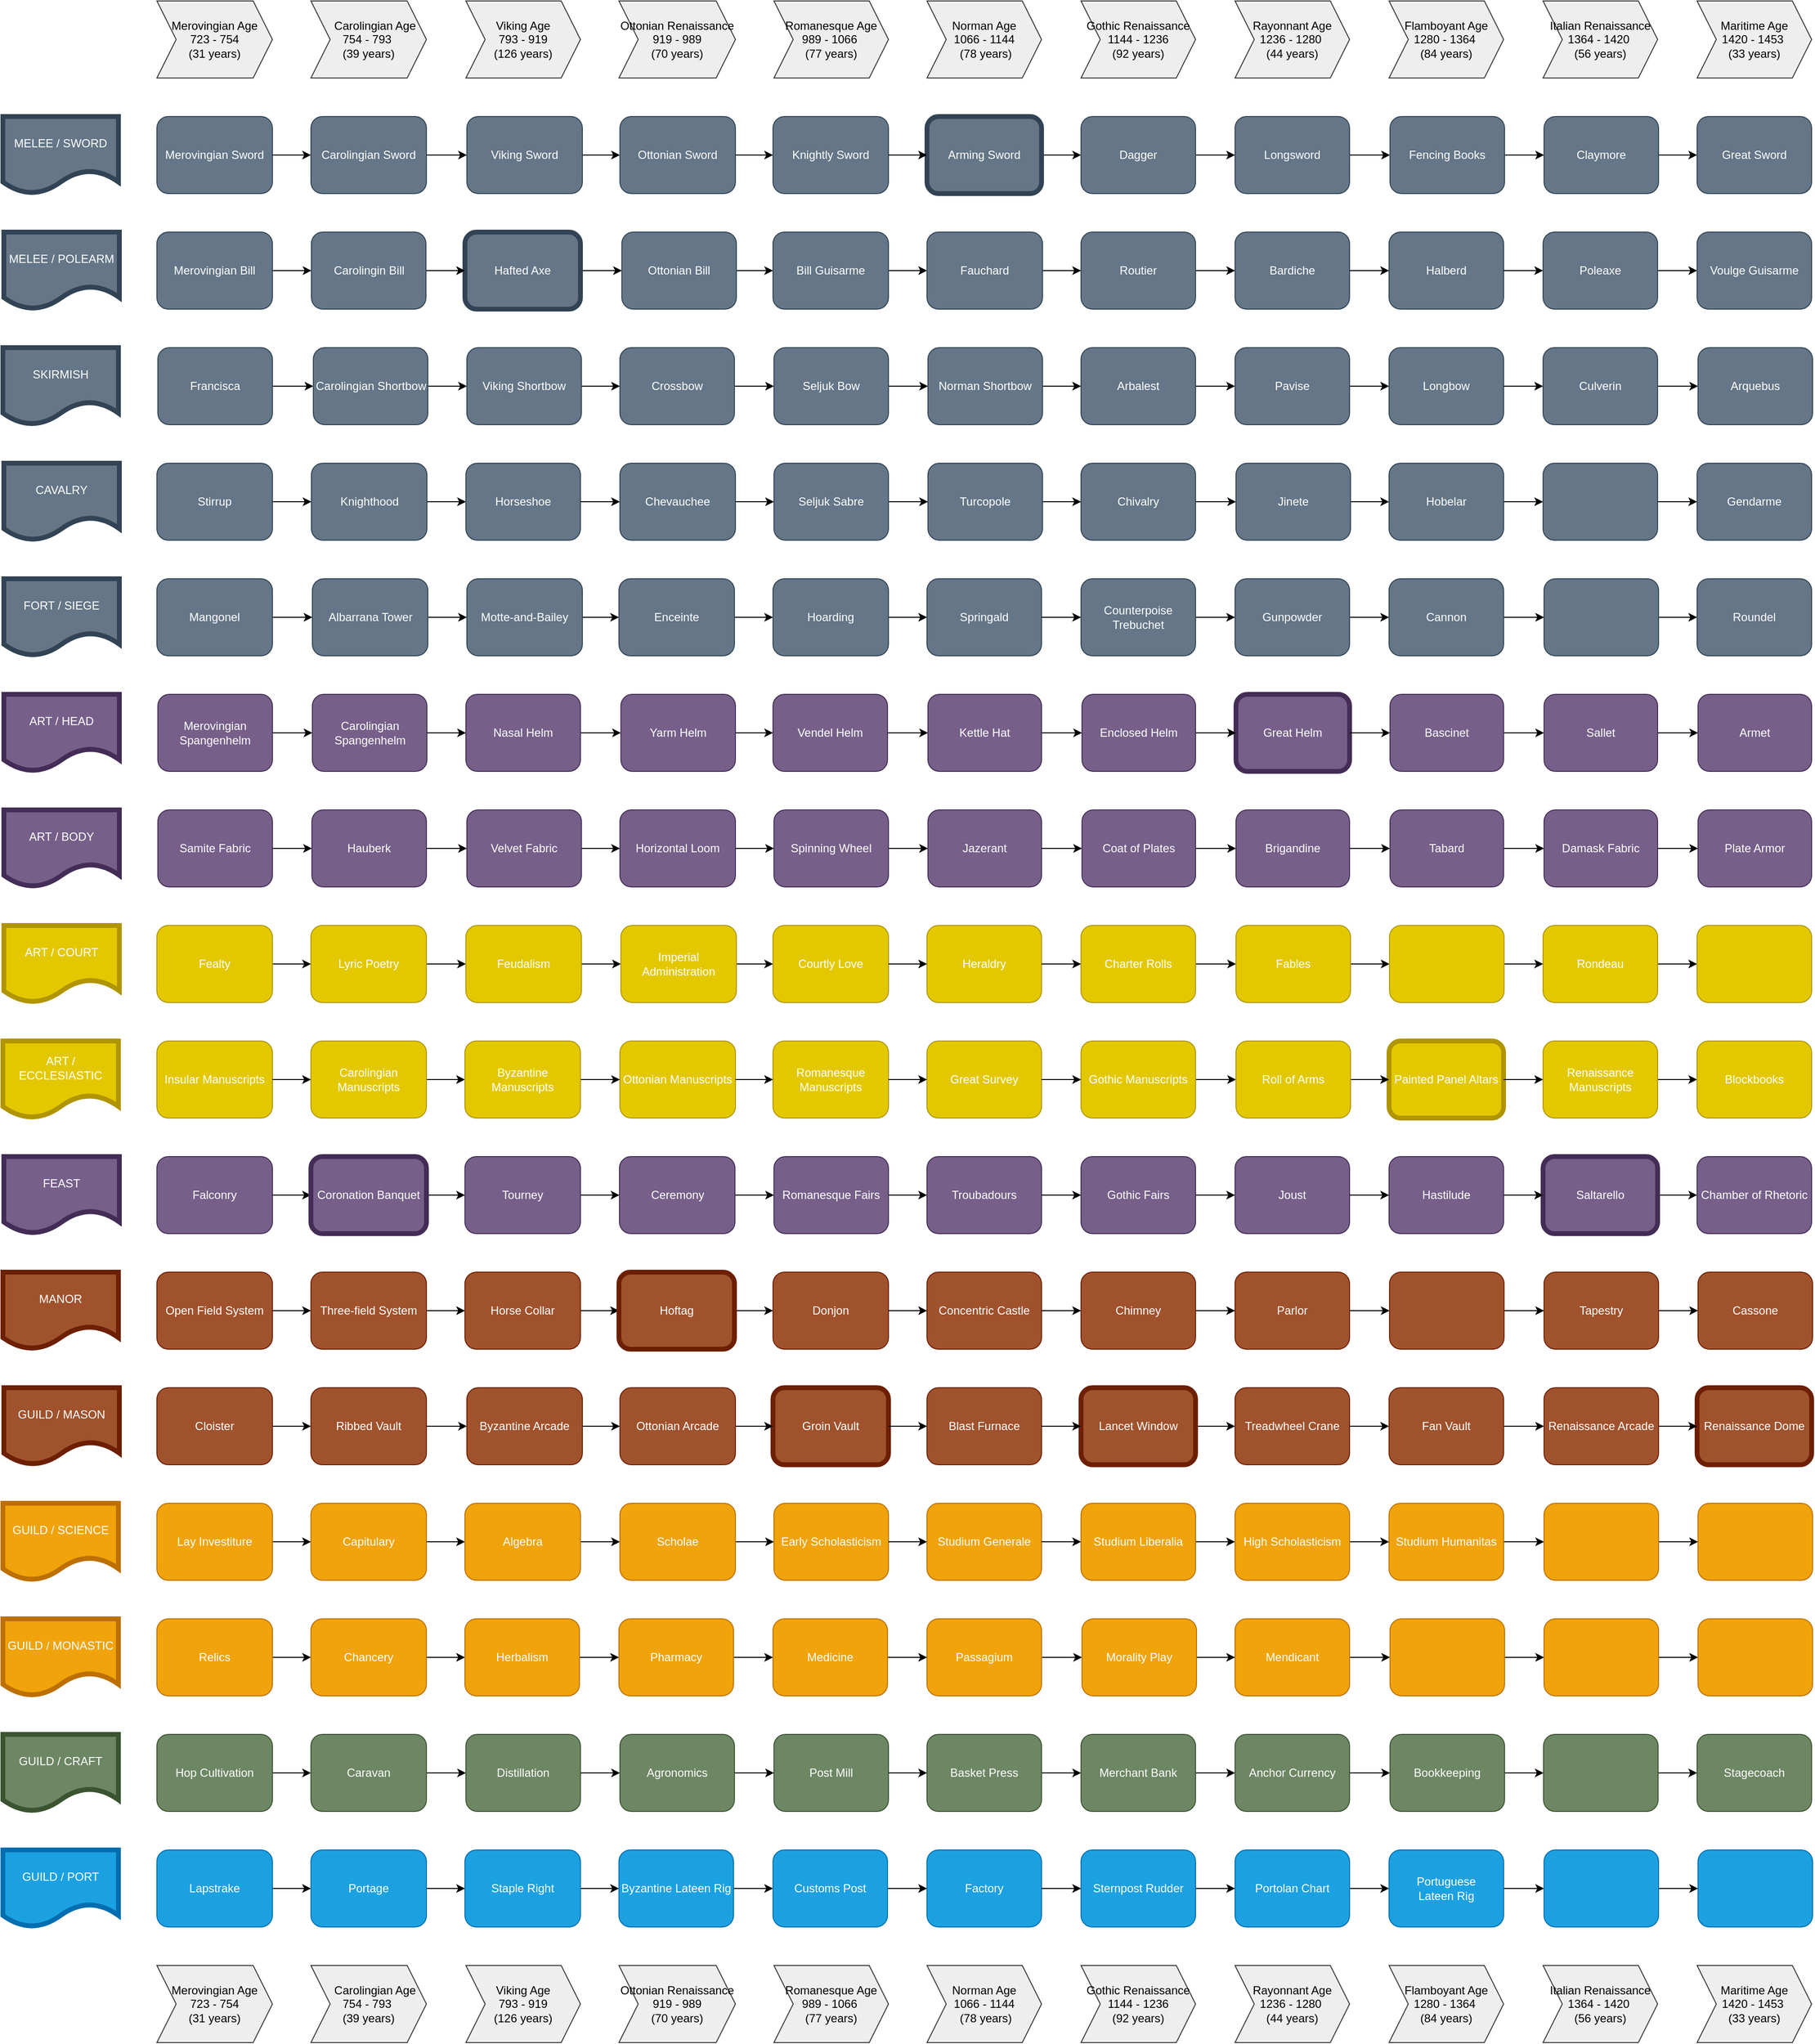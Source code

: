 <mxfile version="13.9.9" type="device"><diagram id="SKvH1ZA3P1PZtePjg_XJ" name="Pagina-1"><mxGraphModel dx="1217" dy="706" grid="1" gridSize="10" guides="1" tooltips="1" connect="1" arrows="1" fold="1" page="1" pageScale="1" pageWidth="827" pageHeight="1169" math="0" shadow="0"><root><mxCell id="0"/><mxCell id="1" parent="0"/><mxCell id="VDtbJ5FtK_MV0GmCRCyh-1" value="Merovingian Sword" style="rounded=1;whiteSpace=wrap;html=1;fillColor=#647687;strokeColor=#314354;fontColor=#ffffff;" parent="1" vertex="1"><mxGeometry x="200" y="160" width="120" height="80" as="geometry"/></mxCell><mxCell id="VDtbJ5FtK_MV0GmCRCyh-3" value="Merovingian Age&lt;br&gt;723 - 754 &lt;br&gt;(31 years)" style="shape=step;perimeter=stepPerimeter;whiteSpace=wrap;html=1;fixedSize=1;fillColor=#eeeeee;strokeColor=#36393d;" parent="1" vertex="1"><mxGeometry x="200" y="40" width="120" height="80" as="geometry"/></mxCell><mxCell id="VDtbJ5FtK_MV0GmCRCyh-4" value="&amp;nbsp; &amp;nbsp; Carolingian Age&lt;br&gt;754 - 793&amp;nbsp;&lt;br&gt;(39 years)" style="shape=step;perimeter=stepPerimeter;whiteSpace=wrap;html=1;fixedSize=1;fillColor=#eeeeee;strokeColor=#36393d;" parent="1" vertex="1"><mxGeometry x="360" y="40" width="120" height="80" as="geometry"/></mxCell><mxCell id="VDtbJ5FtK_MV0GmCRCyh-5" value="Viking Age&lt;br&gt;793 - 919 &lt;br&gt;(126 years)" style="shape=step;perimeter=stepPerimeter;whiteSpace=wrap;html=1;fixedSize=1;fillColor=#eeeeee;strokeColor=#36393d;" parent="1" vertex="1"><mxGeometry x="521" y="40" width="119" height="80" as="geometry"/></mxCell><mxCell id="VDtbJ5FtK_MV0GmCRCyh-6" value="Ottonian Renaissance&lt;br&gt;919 - 989 &lt;br&gt;(70 years)" style="shape=step;perimeter=stepPerimeter;whiteSpace=wrap;html=1;fixedSize=1;fillColor=#eeeeee;strokeColor=#36393d;" parent="1" vertex="1"><mxGeometry x="680" y="40" width="121" height="80" as="geometry"/></mxCell><mxCell id="VDtbJ5FtK_MV0GmCRCyh-7" value="Romanesque Age&lt;br&gt;989 - 1066&amp;nbsp;&lt;br&gt;(77 years)" style="shape=step;perimeter=stepPerimeter;whiteSpace=wrap;html=1;fixedSize=1;fillColor=#eeeeee;strokeColor=#36393d;" parent="1" vertex="1"><mxGeometry x="841" y="40" width="119" height="80" as="geometry"/></mxCell><mxCell id="VDtbJ5FtK_MV0GmCRCyh-8" value="Norman Age&lt;br&gt;1066 - 1144&lt;br&gt;&amp;nbsp;(78 years)" style="shape=step;perimeter=stepPerimeter;whiteSpace=wrap;html=1;fixedSize=1;fillColor=#eeeeee;strokeColor=#36393d;" parent="1" vertex="1"><mxGeometry x="1000" y="40" width="119" height="80" as="geometry"/></mxCell><mxCell id="VDtbJ5FtK_MV0GmCRCyh-9" value="Gothic Renaissance&lt;br&gt;1144 - 1236 &lt;br&gt;(92 years)" style="shape=step;perimeter=stepPerimeter;whiteSpace=wrap;html=1;fixedSize=1;fillColor=#eeeeee;strokeColor=#36393d;" parent="1" vertex="1"><mxGeometry x="1160" y="40" width="119" height="80" as="geometry"/></mxCell><mxCell id="VDtbJ5FtK_MV0GmCRCyh-10" value="Flamboyant Age&lt;br&gt;1280 - 1364&amp;nbsp;&lt;br&gt;(84 years)" style="shape=step;perimeter=stepPerimeter;whiteSpace=wrap;html=1;fixedSize=1;fillColor=#eeeeee;strokeColor=#36393d;" parent="1" vertex="1"><mxGeometry x="1480" y="40" width="119" height="80" as="geometry"/></mxCell><mxCell id="VDtbJ5FtK_MV0GmCRCyh-11" value="Italian Renaissance&lt;br&gt;1364 - 1420&amp;nbsp;&lt;br&gt;(56 years)" style="shape=step;perimeter=stepPerimeter;whiteSpace=wrap;html=1;fixedSize=1;fillColor=#eeeeee;strokeColor=#36393d;" parent="1" vertex="1"><mxGeometry x="1640" y="40" width="119" height="80" as="geometry"/></mxCell><mxCell id="VDtbJ5FtK_MV0GmCRCyh-12" value="Maritime Age&lt;br&gt;1420 - 1453&amp;nbsp;&lt;br&gt;(33 years)" style="shape=step;perimeter=stepPerimeter;whiteSpace=wrap;html=1;fixedSize=1;fillColor=#eeeeee;strokeColor=#36393d;" parent="1" vertex="1"><mxGeometry x="1800" y="40" width="119" height="80" as="geometry"/></mxCell><mxCell id="NyINk_5R83g7P9j9D4wL-30" value="" style="edgeStyle=orthogonalEdgeStyle;rounded=0;orthogonalLoop=1;jettySize=auto;html=1;" parent="1" source="VDtbJ5FtK_MV0GmCRCyh-13" target="NyINk_5R83g7P9j9D4wL-28" edge="1"><mxGeometry relative="1" as="geometry"/></mxCell><mxCell id="VDtbJ5FtK_MV0GmCRCyh-13" value="Carolingian Sword" style="rounded=1;whiteSpace=wrap;html=1;fillColor=#647687;strokeColor=#314354;fontColor=#ffffff;" parent="1" vertex="1"><mxGeometry x="360" y="160" width="120" height="80" as="geometry"/></mxCell><mxCell id="VDtbJ5FtK_MV0GmCRCyh-15" value="Knightly Sword" style="rounded=1;whiteSpace=wrap;html=1;fillColor=#647687;strokeColor=#314354;fontColor=#ffffff;" parent="1" vertex="1"><mxGeometry x="840" y="160" width="120" height="80" as="geometry"/></mxCell><mxCell id="NyINk_5R83g7P9j9D4wL-41" value="" style="edgeStyle=orthogonalEdgeStyle;rounded=0;orthogonalLoop=1;jettySize=auto;html=1;" parent="1" source="VDtbJ5FtK_MV0GmCRCyh-16" target="NyINk_5R83g7P9j9D4wL-40" edge="1"><mxGeometry relative="1" as="geometry"/></mxCell><mxCell id="VDtbJ5FtK_MV0GmCRCyh-16" value="Arming Sword" style="rounded=1;whiteSpace=wrap;html=1;fillColor=#647687;strokeColor=#314354;strokeWidth=5;fontColor=#ffffff;" parent="1" vertex="1"><mxGeometry x="1000" y="160" width="119" height="80" as="geometry"/></mxCell><mxCell id="NyINk_5R83g7P9j9D4wL-22" value="" style="edgeStyle=orthogonalEdgeStyle;rounded=0;orthogonalLoop=1;jettySize=auto;html=1;" parent="1" source="VDtbJ5FtK_MV0GmCRCyh-17" target="NyINk_5R83g7P9j9D4wL-20" edge="1"><mxGeometry relative="1" as="geometry"/></mxCell><mxCell id="VDtbJ5FtK_MV0GmCRCyh-17" value="Longsword" style="rounded=1;whiteSpace=wrap;html=1;fillColor=#647687;strokeColor=#314354;fontColor=#ffffff;" parent="1" vertex="1"><mxGeometry x="1320" y="160" width="119" height="80" as="geometry"/></mxCell><mxCell id="VDtbJ5FtK_MV0GmCRCyh-19" value="" style="endArrow=classic;html=1;entryX=0;entryY=0.5;entryDx=0;entryDy=0;exitX=1;exitY=0.5;exitDx=0;exitDy=0;" parent="1" source="VDtbJ5FtK_MV0GmCRCyh-1" target="VDtbJ5FtK_MV0GmCRCyh-13" edge="1"><mxGeometry width="50" height="50" relative="1" as="geometry"><mxPoint x="130" y="360" as="sourcePoint"/><mxPoint x="180" y="310" as="targetPoint"/></mxGeometry></mxCell><mxCell id="VDtbJ5FtK_MV0GmCRCyh-22" value="" style="endArrow=classic;html=1;entryX=0;entryY=0.5;entryDx=0;entryDy=0;exitX=1;exitY=0.5;exitDx=0;exitDy=0;" parent="1" source="VDtbJ5FtK_MV0GmCRCyh-15" target="VDtbJ5FtK_MV0GmCRCyh-16" edge="1"><mxGeometry width="50" height="50" relative="1" as="geometry"><mxPoint x="1130" y="360" as="sourcePoint"/><mxPoint x="1180" y="310" as="targetPoint"/></mxGeometry></mxCell><mxCell id="axnxmp8ycM21NWxrQQnP-31" value="" style="edgeStyle=orthogonalEdgeStyle;rounded=0;orthogonalLoop=1;jettySize=auto;html=1;" edge="1" parent="1" source="VDtbJ5FtK_MV0GmCRCyh-24" target="axnxmp8ycM21NWxrQQnP-22"><mxGeometry relative="1" as="geometry"/></mxCell><mxCell id="VDtbJ5FtK_MV0GmCRCyh-24" value="Hafted Axe" style="rounded=1;whiteSpace=wrap;html=1;fillColor=#647687;strokeColor=#314354;strokeWidth=5;fontColor=#ffffff;" parent="1" vertex="1"><mxGeometry x="520" y="280" width="120" height="80" as="geometry"/></mxCell><mxCell id="VDtbJ5FtK_MV0GmCRCyh-30" value="Bardiche" style="rounded=1;whiteSpace=wrap;html=1;fillColor=#647687;strokeColor=#314354;fontColor=#ffffff;" parent="1" vertex="1"><mxGeometry x="1320" y="280" width="119" height="80" as="geometry"/></mxCell><mxCell id="VDtbJ5FtK_MV0GmCRCyh-32" value="Halberd" style="rounded=1;whiteSpace=wrap;html=1;fillColor=#647687;strokeColor=#314354;fontColor=#ffffff;" parent="1" vertex="1"><mxGeometry x="1480" y="280" width="119" height="80" as="geometry"/></mxCell><mxCell id="NyINk_5R83g7P9j9D4wL-37" value="" style="edgeStyle=orthogonalEdgeStyle;rounded=0;orthogonalLoop=1;jettySize=auto;html=1;" parent="1" source="VDtbJ5FtK_MV0GmCRCyh-33" target="NyINk_5R83g7P9j9D4wL-36" edge="1"><mxGeometry relative="1" as="geometry"/></mxCell><mxCell id="VDtbJ5FtK_MV0GmCRCyh-33" value="Poleaxe" style="rounded=1;whiteSpace=wrap;html=1;fillColor=#647687;strokeColor=#314354;fontColor=#ffffff;" parent="1" vertex="1"><mxGeometry x="1640" y="280" width="119" height="80" as="geometry"/></mxCell><mxCell id="VDtbJ5FtK_MV0GmCRCyh-34" value="" style="endArrow=classic;html=1;entryX=0;entryY=0.5;entryDx=0;entryDy=0;exitX=1;exitY=0.5;exitDx=0;exitDy=0;" parent="1" source="VDtbJ5FtK_MV0GmCRCyh-30" target="VDtbJ5FtK_MV0GmCRCyh-32" edge="1"><mxGeometry width="50" height="50" relative="1" as="geometry"><mxPoint x="1560" y="350" as="sourcePoint"/><mxPoint x="1610" y="300" as="targetPoint"/></mxGeometry></mxCell><mxCell id="VDtbJ5FtK_MV0GmCRCyh-35" value="" style="endArrow=classic;html=1;entryX=0;entryY=0.5;entryDx=0;entryDy=0;exitX=1;exitY=0.5;exitDx=0;exitDy=0;" parent="1" source="VDtbJ5FtK_MV0GmCRCyh-32" target="VDtbJ5FtK_MV0GmCRCyh-33" edge="1"><mxGeometry width="50" height="50" relative="1" as="geometry"><mxPoint x="1520" y="350" as="sourcePoint"/><mxPoint x="1570" y="300" as="targetPoint"/></mxGeometry></mxCell><mxCell id="VDtbJ5FtK_MV0GmCRCyh-55" value="" style="edgeStyle=orthogonalEdgeStyle;rounded=0;orthogonalLoop=1;jettySize=auto;html=1;" parent="1" source="VDtbJ5FtK_MV0GmCRCyh-40" target="VDtbJ5FtK_MV0GmCRCyh-42" edge="1"><mxGeometry relative="1" as="geometry"/></mxCell><mxCell id="VDtbJ5FtK_MV0GmCRCyh-40" value="Coat of Plates" style="rounded=1;whiteSpace=wrap;html=1;fillColor=#76608a;strokeColor=#432D57;fontColor=#ffffff;" parent="1" vertex="1"><mxGeometry x="1161" y="880" width="118" height="80" as="geometry"/></mxCell><mxCell id="VDtbJ5FtK_MV0GmCRCyh-54" value="" style="edgeStyle=orthogonalEdgeStyle;rounded=0;orthogonalLoop=1;jettySize=auto;html=1;" parent="1" source="VDtbJ5FtK_MV0GmCRCyh-42" target="VDtbJ5FtK_MV0GmCRCyh-43" edge="1"><mxGeometry relative="1" as="geometry"/></mxCell><mxCell id="VDtbJ5FtK_MV0GmCRCyh-42" value="Brigandine" style="rounded=1;whiteSpace=wrap;html=1;fillColor=#76608a;strokeColor=#432D57;fontColor=#ffffff;" parent="1" vertex="1"><mxGeometry x="1321" y="880" width="118" height="80" as="geometry"/></mxCell><mxCell id="NyINk_5R83g7P9j9D4wL-2" value="" style="edgeStyle=orthogonalEdgeStyle;rounded=0;orthogonalLoop=1;jettySize=auto;html=1;" parent="1" source="VDtbJ5FtK_MV0GmCRCyh-43" target="NyINk_5R83g7P9j9D4wL-1" edge="1"><mxGeometry relative="1" as="geometry"/></mxCell><mxCell id="VDtbJ5FtK_MV0GmCRCyh-43" value="Tabard" style="rounded=1;whiteSpace=wrap;html=1;fillColor=#76608a;strokeColor=#432D57;fontColor=#ffffff;" parent="1" vertex="1"><mxGeometry x="1481" y="880" width="118" height="80" as="geometry"/></mxCell><mxCell id="VDtbJ5FtK_MV0GmCRCyh-44" value="Plate Armor" style="rounded=1;whiteSpace=wrap;html=1;fillColor=#76608a;strokeColor=#432D57;fontColor=#ffffff;" parent="1" vertex="1"><mxGeometry x="1801" y="880" width="118" height="80" as="geometry"/></mxCell><mxCell id="NyINk_5R83g7P9j9D4wL-47" value="" style="edgeStyle=orthogonalEdgeStyle;rounded=0;orthogonalLoop=1;jettySize=auto;html=1;" parent="1" source="VDtbJ5FtK_MV0GmCRCyh-45" target="NyINk_5R83g7P9j9D4wL-46" edge="1"><mxGeometry relative="1" as="geometry"/></mxCell><mxCell id="VDtbJ5FtK_MV0GmCRCyh-45" value="Bascinet" style="rounded=1;whiteSpace=wrap;html=1;fillColor=#76608a;strokeColor=#432D57;fontColor=#ffffff;" parent="1" vertex="1"><mxGeometry x="1481" y="760" width="118" height="80" as="geometry"/></mxCell><mxCell id="VDtbJ5FtK_MV0GmCRCyh-46" value="Great Helm" style="rounded=1;whiteSpace=wrap;html=1;fillColor=#76608a;strokeColor=#432D57;strokeWidth=5;fontColor=#ffffff;" parent="1" vertex="1"><mxGeometry x="1321" y="760" width="118" height="80" as="geometry"/></mxCell><mxCell id="NyINk_5R83g7P9j9D4wL-5" value="" style="edgeStyle=orthogonalEdgeStyle;rounded=0;orthogonalLoop=1;jettySize=auto;html=1;" parent="1" source="VDtbJ5FtK_MV0GmCRCyh-47" target="NyINk_5R83g7P9j9D4wL-4" edge="1"><mxGeometry relative="1" as="geometry"/></mxCell><mxCell id="VDtbJ5FtK_MV0GmCRCyh-47" value="Hauberk" style="rounded=1;whiteSpace=wrap;html=1;fillColor=#76608a;strokeColor=#432D57;fontColor=#ffffff;" parent="1" vertex="1"><mxGeometry x="361" y="880" width="119" height="80" as="geometry"/></mxCell><mxCell id="Lu9nhZ63RdmyvU9U0i3F-1" value="" style="edgeStyle=orthogonalEdgeStyle;rounded=0;orthogonalLoop=1;jettySize=auto;html=1;" parent="1" source="VDtbJ5FtK_MV0GmCRCyh-48" target="VDtbJ5FtK_MV0GmCRCyh-170" edge="1"><mxGeometry relative="1" as="geometry"/></mxCell><mxCell id="VDtbJ5FtK_MV0GmCRCyh-48" value="Arbalest" style="rounded=1;whiteSpace=wrap;html=1;fillColor=#647687;strokeColor=#314354;fontColor=#ffffff;" parent="1" vertex="1"><mxGeometry x="1160" y="400" width="119" height="80" as="geometry"/></mxCell><mxCell id="VDtbJ5FtK_MV0GmCRCyh-49" value="Longbow" style="rounded=1;whiteSpace=wrap;html=1;fillColor=#647687;strokeColor=#314354;fontColor=#ffffff;" parent="1" vertex="1"><mxGeometry x="1480" y="400" width="119" height="80" as="geometry"/></mxCell><mxCell id="NyINk_5R83g7P9j9D4wL-39" value="" style="edgeStyle=orthogonalEdgeStyle;rounded=0;orthogonalLoop=1;jettySize=auto;html=1;" parent="1" source="VDtbJ5FtK_MV0GmCRCyh-50" target="NyINk_5R83g7P9j9D4wL-38" edge="1"><mxGeometry relative="1" as="geometry"/></mxCell><mxCell id="VDtbJ5FtK_MV0GmCRCyh-50" value="Culverin" style="rounded=1;whiteSpace=wrap;html=1;fillColor=#647687;strokeColor=#314354;fontColor=#ffffff;" parent="1" vertex="1"><mxGeometry x="1640" y="400" width="119" height="80" as="geometry"/></mxCell><mxCell id="VDtbJ5FtK_MV0GmCRCyh-51" value="" style="endArrow=classic;html=1;entryX=0;entryY=0.5;entryDx=0;entryDy=0;exitX=1;exitY=0.5;exitDx=0;exitDy=0;" parent="1" source="VDtbJ5FtK_MV0GmCRCyh-49" target="VDtbJ5FtK_MV0GmCRCyh-50" edge="1"><mxGeometry width="50" height="50" relative="1" as="geometry"><mxPoint x="1550" y="370" as="sourcePoint"/><mxPoint x="1600" y="320" as="targetPoint"/></mxGeometry></mxCell><mxCell id="VDtbJ5FtK_MV0GmCRCyh-58" value="" style="endArrow=classic;html=1;entryX=0;entryY=0.5;entryDx=0;entryDy=0;exitX=1;exitY=0.5;exitDx=0;exitDy=0;" parent="1" source="VDtbJ5FtK_MV0GmCRCyh-46" target="VDtbJ5FtK_MV0GmCRCyh-45" edge="1"><mxGeometry width="50" height="50" relative="1" as="geometry"><mxPoint x="1431" y="700" as="sourcePoint"/><mxPoint x="1481" y="650" as="targetPoint"/></mxGeometry></mxCell><mxCell id="axnxmp8ycM21NWxrQQnP-42" value="" style="edgeStyle=orthogonalEdgeStyle;rounded=0;orthogonalLoop=1;jettySize=auto;html=1;" edge="1" parent="1" source="VDtbJ5FtK_MV0GmCRCyh-59" target="axnxmp8ycM21NWxrQQnP-39"><mxGeometry relative="1" as="geometry"/></mxCell><mxCell id="VDtbJ5FtK_MV0GmCRCyh-59" value="Cannon" style="rounded=1;whiteSpace=wrap;html=1;fillColor=#647687;strokeColor=#314354;fontColor=#ffffff;" parent="1" vertex="1"><mxGeometry x="1480" y="640" width="119" height="80" as="geometry"/></mxCell><mxCell id="VDtbJ5FtK_MV0GmCRCyh-122" value="" style="edgeStyle=orthogonalEdgeStyle;rounded=0;orthogonalLoop=1;jettySize=auto;html=1;" parent="1" source="VDtbJ5FtK_MV0GmCRCyh-60" target="VDtbJ5FtK_MV0GmCRCyh-121" edge="1"><mxGeometry relative="1" as="geometry"/></mxCell><mxCell id="VDtbJ5FtK_MV0GmCRCyh-60" value="Counterpoise Trebuchet" style="rounded=1;whiteSpace=wrap;html=1;fillColor=#647687;strokeColor=#314354;fontColor=#ffffff;" parent="1" vertex="1"><mxGeometry x="1160" y="640" width="119" height="80" as="geometry"/></mxCell><mxCell id="NyINk_5R83g7P9j9D4wL-63" value="" style="edgeStyle=orthogonalEdgeStyle;rounded=0;orthogonalLoop=1;jettySize=auto;html=1;" parent="1" source="VDtbJ5FtK_MV0GmCRCyh-63" target="VDtbJ5FtK_MV0GmCRCyh-64" edge="1"><mxGeometry relative="1" as="geometry"/></mxCell><mxCell id="VDtbJ5FtK_MV0GmCRCyh-63" value="Motte-and-Bailey" style="rounded=1;whiteSpace=wrap;html=1;fillColor=#647687;strokeColor=#314354;fontColor=#ffffff;" parent="1" vertex="1"><mxGeometry x="522" y="640" width="120" height="80" as="geometry"/></mxCell><mxCell id="NyINk_5R83g7P9j9D4wL-61" value="" style="edgeStyle=orthogonalEdgeStyle;rounded=0;orthogonalLoop=1;jettySize=auto;html=1;" parent="1" source="VDtbJ5FtK_MV0GmCRCyh-64" target="NyINk_5R83g7P9j9D4wL-60" edge="1"><mxGeometry relative="1" as="geometry"/></mxCell><mxCell id="VDtbJ5FtK_MV0GmCRCyh-64" value="Enceinte" style="rounded=1;whiteSpace=wrap;html=1;fillColor=#647687;strokeColor=#314354;fontColor=#ffffff;" parent="1" vertex="1"><mxGeometry x="680" y="640" width="120" height="80" as="geometry"/></mxCell><mxCell id="VDtbJ5FtK_MV0GmCRCyh-65" value="Donjon" style="rounded=1;whiteSpace=wrap;html=1;fillColor=#a0522d;strokeColor=#6D1F00;fontColor=#ffffff;" parent="1" vertex="1"><mxGeometry x="840" y="1360" width="120" height="80" as="geometry"/></mxCell><mxCell id="VDtbJ5FtK_MV0GmCRCyh-66" value="Concentric Castle" style="rounded=1;whiteSpace=wrap;html=1;fillColor=#a0522d;strokeColor=#6D1F00;fontColor=#ffffff;" parent="1" vertex="1"><mxGeometry x="1000" y="1360" width="119" height="80" as="geometry"/></mxCell><mxCell id="VDtbJ5FtK_MV0GmCRCyh-67" value="" style="endArrow=classic;html=1;entryX=0;entryY=0.5;entryDx=0;entryDy=0;exitX=1;exitY=0.5;exitDx=0;exitDy=0;" parent="1" source="VDtbJ5FtK_MV0GmCRCyh-65" target="VDtbJ5FtK_MV0GmCRCyh-66" edge="1"><mxGeometry width="50" height="50" relative="1" as="geometry"><mxPoint x="440" y="1370" as="sourcePoint"/><mxPoint x="490" y="1320" as="targetPoint"/></mxGeometry></mxCell><mxCell id="UuNitC3EH_LLsKK2ytKn-40" value="" style="edgeStyle=orthogonalEdgeStyle;rounded=0;orthogonalLoop=1;jettySize=auto;html=1;" parent="1" source="VDtbJ5FtK_MV0GmCRCyh-71" target="UuNitC3EH_LLsKK2ytKn-39" edge="1"><mxGeometry relative="1" as="geometry"/></mxCell><mxCell id="VDtbJ5FtK_MV0GmCRCyh-71" value="Lyric Poetry" style="rounded=1;whiteSpace=wrap;html=1;fillColor=#e3c800;strokeColor=#B09500;fontColor=#ffffff;" parent="1" vertex="1"><mxGeometry x="360" y="1000" width="120" height="80" as="geometry"/></mxCell><mxCell id="VDtbJ5FtK_MV0GmCRCyh-72" value="Courtly Love" style="rounded=1;whiteSpace=wrap;html=1;fillColor=#e3c800;strokeColor=#B09500;fontColor=#ffffff;" parent="1" vertex="1"><mxGeometry x="840" y="1000" width="120" height="80" as="geometry"/></mxCell><mxCell id="VDtbJ5FtK_MV0GmCRCyh-73" value="Great Survey" style="rounded=1;whiteSpace=wrap;html=1;fillColor=#e3c800;strokeColor=#B09500;fontColor=#ffffff;" parent="1" vertex="1"><mxGeometry x="1000" y="1120" width="119" height="80" as="geometry"/></mxCell><mxCell id="axnxmp8ycM21NWxrQQnP-48" value="" style="edgeStyle=orthogonalEdgeStyle;rounded=0;orthogonalLoop=1;jettySize=auto;html=1;" edge="1" parent="1" source="VDtbJ5FtK_MV0GmCRCyh-74" target="axnxmp8ycM21NWxrQQnP-45"><mxGeometry relative="1" as="geometry"/></mxCell><mxCell id="VDtbJ5FtK_MV0GmCRCyh-74" value="Rondeau" style="rounded=1;whiteSpace=wrap;html=1;fillColor=#e3c800;strokeColor=#B09500;fontColor=#ffffff;" parent="1" vertex="1"><mxGeometry x="1640" y="1000" width="119" height="80" as="geometry"/></mxCell><mxCell id="Lu9nhZ63RdmyvU9U0i3F-32" value="" style="edgeStyle=orthogonalEdgeStyle;rounded=0;orthogonalLoop=1;jettySize=auto;html=1;" parent="1" source="VDtbJ5FtK_MV0GmCRCyh-75" target="Lu9nhZ63RdmyvU9U0i3F-31" edge="1"><mxGeometry relative="1" as="geometry"/></mxCell><mxCell id="VDtbJ5FtK_MV0GmCRCyh-75" value="Saltarello" style="rounded=1;whiteSpace=wrap;html=1;fillColor=#76608a;strokeColor=#432D57;strokeWidth=5;fontColor=#ffffff;" parent="1" vertex="1"><mxGeometry x="1640" y="1240" width="119" height="80" as="geometry"/></mxCell><mxCell id="NyINk_5R83g7P9j9D4wL-44" value="" style="edgeStyle=orthogonalEdgeStyle;rounded=0;orthogonalLoop=1;jettySize=auto;html=1;" parent="1" source="VDtbJ5FtK_MV0GmCRCyh-81" target="NyINk_5R83g7P9j9D4wL-43" edge="1"><mxGeometry relative="1" as="geometry"/></mxCell><mxCell id="VDtbJ5FtK_MV0GmCRCyh-81" value="Nasal Helm" style="rounded=1;whiteSpace=wrap;html=1;fillColor=#76608a;strokeColor=#432D57;fontColor=#ffffff;" parent="1" vertex="1"><mxGeometry x="521" y="760" width="119" height="80" as="geometry"/></mxCell><mxCell id="NyINk_5R83g7P9j9D4wL-74" value="" style="edgeStyle=orthogonalEdgeStyle;rounded=0;orthogonalLoop=1;jettySize=auto;html=1;" parent="1" source="VDtbJ5FtK_MV0GmCRCyh-82" target="NyINk_5R83g7P9j9D4wL-73" edge="1"><mxGeometry relative="1" as="geometry"/></mxCell><mxCell id="VDtbJ5FtK_MV0GmCRCyh-82" value="Merovingian Spangenhelm" style="rounded=1;whiteSpace=wrap;html=1;fillColor=#76608a;strokeColor=#432D57;fontColor=#ffffff;" parent="1" vertex="1"><mxGeometry x="201" y="760" width="119" height="80" as="geometry"/></mxCell><mxCell id="VDtbJ5FtK_MV0GmCRCyh-86" value="Insular Manuscripts" style="rounded=1;whiteSpace=wrap;html=1;fillColor=#e3c800;strokeColor=#B09500;fontColor=#ffffff;" parent="1" vertex="1"><mxGeometry x="200" y="1120" width="120" height="80" as="geometry"/></mxCell><mxCell id="NyINk_5R83g7P9j9D4wL-83" value="" style="edgeStyle=orthogonalEdgeStyle;rounded=0;orthogonalLoop=1;jettySize=auto;html=1;" parent="1" source="VDtbJ5FtK_MV0GmCRCyh-87" target="NyINk_5R83g7P9j9D4wL-82" edge="1"><mxGeometry relative="1" as="geometry"/></mxCell><mxCell id="VDtbJ5FtK_MV0GmCRCyh-87" value="Carolingian Manuscripts" style="rounded=1;whiteSpace=wrap;html=1;fillColor=#e3c800;strokeColor=#B09500;fontColor=#ffffff;" parent="1" vertex="1"><mxGeometry x="360" y="1120" width="120" height="80" as="geometry"/></mxCell><mxCell id="VDtbJ5FtK_MV0GmCRCyh-88" value="Ottonian Manuscripts" style="rounded=1;whiteSpace=wrap;html=1;fillColor=#e3c800;strokeColor=#B09500;fontColor=#ffffff;" parent="1" vertex="1"><mxGeometry x="681" y="1120" width="120" height="80" as="geometry"/></mxCell><mxCell id="VDtbJ5FtK_MV0GmCRCyh-89" value="Romanesque Manuscripts" style="rounded=1;whiteSpace=wrap;html=1;fillColor=#e3c800;strokeColor=#B09500;fontColor=#ffffff;" parent="1" vertex="1"><mxGeometry x="840" y="1120" width="120" height="80" as="geometry"/></mxCell><mxCell id="NyINk_5R83g7P9j9D4wL-11" value="" style="edgeStyle=orthogonalEdgeStyle;rounded=0;orthogonalLoop=1;jettySize=auto;html=1;" parent="1" source="VDtbJ5FtK_MV0GmCRCyh-90" target="NyINk_5R83g7P9j9D4wL-10" edge="1"><mxGeometry relative="1" as="geometry"/></mxCell><mxCell id="VDtbJ5FtK_MV0GmCRCyh-90" value="Gothic Manuscripts" style="rounded=1;whiteSpace=wrap;html=1;fillColor=#e3c800;strokeColor=#B09500;fontColor=#ffffff;" parent="1" vertex="1"><mxGeometry x="1160" y="1120" width="119" height="80" as="geometry"/></mxCell><mxCell id="NyINk_5R83g7P9j9D4wL-35" value="" style="edgeStyle=orthogonalEdgeStyle;rounded=0;orthogonalLoop=1;jettySize=auto;html=1;" parent="1" source="VDtbJ5FtK_MV0GmCRCyh-91" target="VDtbJ5FtK_MV0GmCRCyh-188" edge="1"><mxGeometry relative="1" as="geometry"/></mxCell><mxCell id="VDtbJ5FtK_MV0GmCRCyh-91" value="Renaissance Manuscripts" style="rounded=1;whiteSpace=wrap;html=1;fillColor=#e3c800;strokeColor=#B09500;fontColor=#ffffff;" parent="1" vertex="1"><mxGeometry x="1640" y="1120" width="119" height="80" as="geometry"/></mxCell><mxCell id="VDtbJ5FtK_MV0GmCRCyh-94" value="" style="endArrow=classic;html=1;entryX=0;entryY=0.5;entryDx=0;entryDy=0;exitX=1;exitY=0.5;exitDx=0;exitDy=0;" parent="1" source="VDtbJ5FtK_MV0GmCRCyh-88" target="VDtbJ5FtK_MV0GmCRCyh-89" edge="1"><mxGeometry width="50" height="50" relative="1" as="geometry"><mxPoint x="491" y="1060" as="sourcePoint"/><mxPoint x="541" y="1010" as="targetPoint"/></mxGeometry></mxCell><mxCell id="VDtbJ5FtK_MV0GmCRCyh-96" value="" style="endArrow=classic;html=1;entryX=0;entryY=0.5;entryDx=0;entryDy=0;exitX=1;exitY=0.5;exitDx=0;exitDy=0;" parent="1" source="VDtbJ5FtK_MV0GmCRCyh-86" target="VDtbJ5FtK_MV0GmCRCyh-87" edge="1"><mxGeometry width="50" height="50" relative="1" as="geometry"><mxPoint x="350" y="1060" as="sourcePoint"/><mxPoint x="400" y="1010" as="targetPoint"/></mxGeometry></mxCell><mxCell id="VDtbJ5FtK_MV0GmCRCyh-98" value="Studium Generale" style="rounded=1;whiteSpace=wrap;html=1;fillColor=#f0a30a;strokeColor=#BD7000;fontColor=#ffffff;" parent="1" vertex="1"><mxGeometry x="1000" y="1600" width="119" height="80" as="geometry"/></mxCell><mxCell id="axnxmp8ycM21NWxrQQnP-61" value="" style="edgeStyle=orthogonalEdgeStyle;rounded=0;orthogonalLoop=1;jettySize=auto;html=1;" edge="1" parent="1" source="VDtbJ5FtK_MV0GmCRCyh-99" target="axnxmp8ycM21NWxrQQnP-55"><mxGeometry relative="1" as="geometry"/></mxCell><mxCell id="VDtbJ5FtK_MV0GmCRCyh-99" value="Studium Liberalia" style="rounded=1;whiteSpace=wrap;html=1;fillColor=#f0a30a;strokeColor=#BD7000;fontColor=#ffffff;" parent="1" vertex="1"><mxGeometry x="1160" y="1600" width="119" height="80" as="geometry"/></mxCell><mxCell id="axnxmp8ycM21NWxrQQnP-63" value="" style="edgeStyle=orthogonalEdgeStyle;rounded=0;orthogonalLoop=1;jettySize=auto;html=1;" edge="1" parent="1" source="VDtbJ5FtK_MV0GmCRCyh-100" target="axnxmp8ycM21NWxrQQnP-56"><mxGeometry relative="1" as="geometry"/></mxCell><mxCell id="VDtbJ5FtK_MV0GmCRCyh-100" value="Studium Humanitas" style="rounded=1;whiteSpace=wrap;html=1;fillColor=#f0a30a;strokeColor=#BD7000;fontColor=#ffffff;" parent="1" vertex="1"><mxGeometry x="1480" y="1600" width="119" height="80" as="geometry"/></mxCell><mxCell id="VDtbJ5FtK_MV0GmCRCyh-102" value="" style="endArrow=classic;html=1;entryX=0;entryY=0.5;entryDx=0;entryDy=0;exitX=1;exitY=0.5;exitDx=0;exitDy=0;" parent="1" source="VDtbJ5FtK_MV0GmCRCyh-98" target="VDtbJ5FtK_MV0GmCRCyh-99" edge="1"><mxGeometry width="50" height="50" relative="1" as="geometry"><mxPoint x="960" y="1580" as="sourcePoint"/><mxPoint x="1010" y="1530" as="targetPoint"/></mxGeometry></mxCell><mxCell id="VDtbJ5FtK_MV0GmCRCyh-208" value="" style="edgeStyle=orthogonalEdgeStyle;rounded=0;orthogonalLoop=1;jettySize=auto;html=1;" parent="1" source="VDtbJ5FtK_MV0GmCRCyh-104" target="VDtbJ5FtK_MV0GmCRCyh-206" edge="1"><mxGeometry relative="1" as="geometry"/></mxCell><mxCell id="VDtbJ5FtK_MV0GmCRCyh-104" value="Hop Cultivation" style="rounded=1;whiteSpace=wrap;html=1;fillColor=#6d8764;strokeColor=#3A5431;fontColor=#ffffff;" parent="1" vertex="1"><mxGeometry x="200" y="1840" width="120" height="80" as="geometry"/></mxCell><mxCell id="NyINk_5R83g7P9j9D4wL-120" value="" style="edgeStyle=orthogonalEdgeStyle;rounded=0;orthogonalLoop=1;jettySize=auto;html=1;" parent="1" source="VDtbJ5FtK_MV0GmCRCyh-106" target="NyINk_5R83g7P9j9D4wL-76" edge="1"><mxGeometry relative="1" as="geometry"/></mxCell><mxCell id="VDtbJ5FtK_MV0GmCRCyh-106" value="Horse Collar" style="rounded=1;whiteSpace=wrap;html=1;fillColor=#a0522d;strokeColor=#6D1F00;fontColor=#ffffff;" parent="1" vertex="1"><mxGeometry x="520" y="1360" width="120" height="80" as="geometry"/></mxCell><mxCell id="NyINk_5R83g7P9j9D4wL-8" value="" style="edgeStyle=orthogonalEdgeStyle;rounded=0;orthogonalLoop=1;jettySize=auto;html=1;" parent="1" source="VDtbJ5FtK_MV0GmCRCyh-108" target="NyINk_5R83g7P9j9D4wL-7" edge="1"><mxGeometry relative="1" as="geometry"/></mxCell><mxCell id="VDtbJ5FtK_MV0GmCRCyh-108" value="Stirrup" style="rounded=1;whiteSpace=wrap;html=1;fillColor=#647687;strokeColor=#314354;fontColor=#ffffff;" parent="1" vertex="1"><mxGeometry x="200" y="520" width="120" height="80" as="geometry"/></mxCell><mxCell id="VDtbJ5FtK_MV0GmCRCyh-109" value="Horseshoe" style="rounded=1;whiteSpace=wrap;html=1;fillColor=#647687;strokeColor=#314354;fontColor=#ffffff;" parent="1" vertex="1"><mxGeometry x="521" y="520" width="119" height="80" as="geometry"/></mxCell><mxCell id="axnxmp8ycM21NWxrQQnP-36" value="" style="edgeStyle=orthogonalEdgeStyle;rounded=0;orthogonalLoop=1;jettySize=auto;html=1;" edge="1" parent="1" source="VDtbJ5FtK_MV0GmCRCyh-113" target="axnxmp8ycM21NWxrQQnP-35"><mxGeometry relative="1" as="geometry"/></mxCell><mxCell id="VDtbJ5FtK_MV0GmCRCyh-113" value="Chivalry" style="rounded=1;whiteSpace=wrap;html=1;fillColor=#647687;strokeColor=#314354;fontColor=#ffffff;" parent="1" vertex="1"><mxGeometry x="1160" y="520" width="119" height="80" as="geometry"/></mxCell><mxCell id="axnxmp8ycM21NWxrQQnP-29" value="" style="edgeStyle=orthogonalEdgeStyle;rounded=0;orthogonalLoop=1;jettySize=auto;html=1;" edge="1" parent="1" source="VDtbJ5FtK_MV0GmCRCyh-114" target="axnxmp8ycM21NWxrQQnP-25"><mxGeometry relative="1" as="geometry"/></mxCell><mxCell id="VDtbJ5FtK_MV0GmCRCyh-114" value="Chevauchee" style="rounded=1;whiteSpace=wrap;html=1;fillColor=#647687;strokeColor=#314354;fontColor=#ffffff;" parent="1" vertex="1"><mxGeometry x="681" y="520" width="120" height="80" as="geometry"/></mxCell><mxCell id="VDtbJ5FtK_MV0GmCRCyh-115" value="" style="endArrow=classic;html=1;entryX=0;entryY=0.5;entryDx=0;entryDy=0;exitX=1;exitY=0.5;exitDx=0;exitDy=0;" parent="1" source="VDtbJ5FtK_MV0GmCRCyh-109" target="VDtbJ5FtK_MV0GmCRCyh-114" edge="1"><mxGeometry width="50" height="50" relative="1" as="geometry"><mxPoint x="640" y="570" as="sourcePoint"/><mxPoint x="690" y="520" as="targetPoint"/></mxGeometry></mxCell><mxCell id="VDtbJ5FtK_MV0GmCRCyh-116" value="Heraldry" style="rounded=1;whiteSpace=wrap;html=1;fillColor=#e3c800;strokeColor=#B09500;fontColor=#ffffff;" parent="1" vertex="1"><mxGeometry x="1000" y="1000" width="119" height="80" as="geometry"/></mxCell><mxCell id="VDtbJ5FtK_MV0GmCRCyh-187" value="" style="edgeStyle=orthogonalEdgeStyle;rounded=0;orthogonalLoop=1;jettySize=auto;html=1;" parent="1" source="VDtbJ5FtK_MV0GmCRCyh-119" target="VDtbJ5FtK_MV0GmCRCyh-186" edge="1"><mxGeometry relative="1" as="geometry"/></mxCell><mxCell id="VDtbJ5FtK_MV0GmCRCyh-119" value="Basket Press" style="rounded=1;whiteSpace=wrap;html=1;fillColor=#6d8764;strokeColor=#3A5431;fontColor=#ffffff;" parent="1" vertex="1"><mxGeometry x="1000" y="1840" width="119" height="80" as="geometry"/></mxCell><mxCell id="VDtbJ5FtK_MV0GmCRCyh-123" value="" style="edgeStyle=orthogonalEdgeStyle;rounded=0;orthogonalLoop=1;jettySize=auto;html=1;" parent="1" source="VDtbJ5FtK_MV0GmCRCyh-121" target="VDtbJ5FtK_MV0GmCRCyh-59" edge="1"><mxGeometry relative="1" as="geometry"/></mxCell><mxCell id="VDtbJ5FtK_MV0GmCRCyh-121" value="Gunpowder" style="rounded=1;whiteSpace=wrap;html=1;fillColor=#647687;strokeColor=#314354;fontColor=#ffffff;" parent="1" vertex="1"><mxGeometry x="1320" y="640" width="119" height="80" as="geometry"/></mxCell><mxCell id="VDtbJ5FtK_MV0GmCRCyh-125" value="Gendarme" style="rounded=1;whiteSpace=wrap;html=1;fillColor=#647687;strokeColor=#314354;fontColor=#ffffff;" parent="1" vertex="1"><mxGeometry x="1800" y="520" width="119" height="80" as="geometry"/></mxCell><mxCell id="VDtbJ5FtK_MV0GmCRCyh-211" value="" style="edgeStyle=orthogonalEdgeStyle;rounded=0;orthogonalLoop=1;jettySize=auto;html=1;" parent="1" source="VDtbJ5FtK_MV0GmCRCyh-126" target="VDtbJ5FtK_MV0GmCRCyh-30" edge="1"><mxGeometry relative="1" as="geometry"/></mxCell><mxCell id="VDtbJ5FtK_MV0GmCRCyh-126" value="Routier" style="rounded=1;whiteSpace=wrap;html=1;fillColor=#647687;strokeColor=#314354;fontColor=#ffffff;" parent="1" vertex="1"><mxGeometry x="1160" y="280" width="119" height="80" as="geometry"/></mxCell><mxCell id="VDtbJ5FtK_MV0GmCRCyh-199" value="" style="edgeStyle=orthogonalEdgeStyle;rounded=0;orthogonalLoop=1;jettySize=auto;html=1;" parent="1" source="VDtbJ5FtK_MV0GmCRCyh-129" target="VDtbJ5FtK_MV0GmCRCyh-182" edge="1"><mxGeometry relative="1" as="geometry"/></mxCell><mxCell id="VDtbJ5FtK_MV0GmCRCyh-129" value="Gothic Fairs" style="rounded=1;whiteSpace=wrap;html=1;fillColor=#76608a;strokeColor=#432D57;fontColor=#ffffff;" parent="1" vertex="1"><mxGeometry x="1160" y="1240" width="119" height="80" as="geometry"/></mxCell><mxCell id="NyINk_5R83g7P9j9D4wL-55" value="" style="edgeStyle=orthogonalEdgeStyle;rounded=0;orthogonalLoop=1;jettySize=auto;html=1;" parent="1" source="VDtbJ5FtK_MV0GmCRCyh-131" target="NyINk_5R83g7P9j9D4wL-54" edge="1"><mxGeometry relative="1" as="geometry"/></mxCell><mxCell id="VDtbJ5FtK_MV0GmCRCyh-131" value="Anchor Currency" style="rounded=1;whiteSpace=wrap;html=1;fillColor=#6d8764;strokeColor=#3A5431;fontColor=#ffffff;" parent="1" vertex="1"><mxGeometry x="1320" y="1840" width="119" height="80" as="geometry"/></mxCell><mxCell id="NyINk_5R83g7P9j9D4wL-96" value="" style="edgeStyle=orthogonalEdgeStyle;rounded=0;orthogonalLoop=1;jettySize=auto;html=1;" parent="1" source="VDtbJ5FtK_MV0GmCRCyh-136" target="NyINk_5R83g7P9j9D4wL-94" edge="1"><mxGeometry relative="1" as="geometry"/></mxCell><mxCell id="VDtbJ5FtK_MV0GmCRCyh-136" value="Staple Right" style="rounded=1;whiteSpace=wrap;html=1;fillColor=#1ba1e2;strokeColor=#006EAF;fontColor=#ffffff;" parent="1" vertex="1"><mxGeometry x="520" y="1960" width="120" height="80" as="geometry"/></mxCell><mxCell id="VDtbJ5FtK_MV0GmCRCyh-137" value="Factory" style="rounded=1;whiteSpace=wrap;html=1;fillColor=#1ba1e2;strokeColor=#006EAF;fontColor=#ffffff;" parent="1" vertex="1"><mxGeometry x="1000" y="1960" width="119" height="80" as="geometry"/></mxCell><mxCell id="VDtbJ5FtK_MV0GmCRCyh-220" value="" style="edgeStyle=orthogonalEdgeStyle;rounded=0;orthogonalLoop=1;jettySize=auto;html=1;" parent="1" source="VDtbJ5FtK_MV0GmCRCyh-139" target="VDtbJ5FtK_MV0GmCRCyh-142" edge="1"><mxGeometry relative="1" as="geometry"/></mxCell><mxCell id="VDtbJ5FtK_MV0GmCRCyh-139" value="Sternpost Rudder" style="rounded=1;whiteSpace=wrap;html=1;fillColor=#1ba1e2;strokeColor=#006EAF;fontColor=#ffffff;" parent="1" vertex="1"><mxGeometry x="1160" y="1960" width="119" height="80" as="geometry"/></mxCell><mxCell id="VDtbJ5FtK_MV0GmCRCyh-224" value="" style="edgeStyle=orthogonalEdgeStyle;rounded=0;orthogonalLoop=1;jettySize=auto;html=1;" parent="1" source="VDtbJ5FtK_MV0GmCRCyh-141" target="VDtbJ5FtK_MV0GmCRCyh-223" edge="1"><mxGeometry relative="1" as="geometry"/></mxCell><mxCell id="VDtbJ5FtK_MV0GmCRCyh-141" value="Treadwheel Crane" style="rounded=1;whiteSpace=wrap;html=1;fillColor=#a0522d;strokeColor=#6D1F00;fontColor=#ffffff;" parent="1" vertex="1"><mxGeometry x="1320" y="1480" width="119" height="80" as="geometry"/></mxCell><mxCell id="VDtbJ5FtK_MV0GmCRCyh-221" value="" style="edgeStyle=orthogonalEdgeStyle;rounded=0;orthogonalLoop=1;jettySize=auto;html=1;" parent="1" source="VDtbJ5FtK_MV0GmCRCyh-142" target="VDtbJ5FtK_MV0GmCRCyh-147" edge="1"><mxGeometry relative="1" as="geometry"/></mxCell><mxCell id="VDtbJ5FtK_MV0GmCRCyh-142" value="Portolan Chart" style="rounded=1;whiteSpace=wrap;html=1;fillColor=#1ba1e2;strokeColor=#006EAF;fontColor=#ffffff;" parent="1" vertex="1"><mxGeometry x="1320" y="1960" width="119" height="80" as="geometry"/></mxCell><mxCell id="axnxmp8ycM21NWxrQQnP-73" value="" style="edgeStyle=orthogonalEdgeStyle;rounded=0;orthogonalLoop=1;jettySize=auto;html=1;" edge="1" parent="1" source="VDtbJ5FtK_MV0GmCRCyh-147" target="axnxmp8ycM21NWxrQQnP-71"><mxGeometry relative="1" as="geometry"/></mxCell><mxCell id="VDtbJ5FtK_MV0GmCRCyh-147" value="Portuguese &lt;br&gt;Lateen Rig" style="rounded=1;whiteSpace=wrap;html=1;fillColor=#1ba1e2;strokeColor=#006EAF;fontColor=#ffffff;" parent="1" vertex="1"><mxGeometry x="1480" y="1960" width="119" height="80" as="geometry"/></mxCell><mxCell id="VDtbJ5FtK_MV0GmCRCyh-150" value="Renaissance Dome" style="rounded=1;whiteSpace=wrap;html=1;fillColor=#a0522d;strokeColor=#6D1F00;strokeWidth=5;fontColor=#ffffff;" parent="1" vertex="1"><mxGeometry x="1800" y="1480" width="119" height="80" as="geometry"/></mxCell><mxCell id="VDtbJ5FtK_MV0GmCRCyh-219" value="" style="edgeStyle=orthogonalEdgeStyle;rounded=0;orthogonalLoop=1;jettySize=auto;html=1;" parent="1" source="VDtbJ5FtK_MV0GmCRCyh-151" target="VDtbJ5FtK_MV0GmCRCyh-141" edge="1"><mxGeometry relative="1" as="geometry"/></mxCell><mxCell id="VDtbJ5FtK_MV0GmCRCyh-151" value="Lancet Window" style="rounded=1;whiteSpace=wrap;html=1;fillColor=#a0522d;strokeColor=#6D1F00;strokeWidth=5;fontColor=#ffffff;" parent="1" vertex="1"><mxGeometry x="1160" y="1480" width="119" height="80" as="geometry"/></mxCell><mxCell id="axnxmp8ycM21NWxrQQnP-11" value="" style="edgeStyle=orthogonalEdgeStyle;rounded=0;orthogonalLoop=1;jettySize=auto;html=1;" edge="1" parent="1" source="VDtbJ5FtK_MV0GmCRCyh-153" target="axnxmp8ycM21NWxrQQnP-10"><mxGeometry relative="1" as="geometry"/></mxCell><mxCell id="VDtbJ5FtK_MV0GmCRCyh-153" value="Ribbed Vault" style="rounded=1;whiteSpace=wrap;html=1;fillColor=#a0522d;strokeColor=#6D1F00;fontColor=#ffffff;" parent="1" vertex="1"><mxGeometry x="360" y="1480" width="120" height="80" as="geometry"/></mxCell><mxCell id="VDtbJ5FtK_MV0GmCRCyh-154" value="Groin Vault" style="rounded=1;whiteSpace=wrap;html=1;fillColor=#a0522d;strokeColor=#6D1F00;strokeWidth=5;fontColor=#ffffff;" parent="1" vertex="1"><mxGeometry x="840" y="1480" width="120" height="80" as="geometry"/></mxCell><mxCell id="Lu9nhZ63RdmyvU9U0i3F-39" value="" style="edgeStyle=orthogonalEdgeStyle;rounded=0;orthogonalLoop=1;jettySize=auto;html=1;" parent="1" source="VDtbJ5FtK_MV0GmCRCyh-162" target="Lu9nhZ63RdmyvU9U0i3F-38" edge="1"><mxGeometry relative="1" as="geometry"/></mxCell><mxCell id="VDtbJ5FtK_MV0GmCRCyh-162" value="Chimney" style="rounded=1;whiteSpace=wrap;html=1;fillColor=#a0522d;strokeColor=#6D1F00;fontColor=#ffffff;" parent="1" vertex="1"><mxGeometry x="1160" y="1360" width="119" height="80" as="geometry"/></mxCell><mxCell id="VDtbJ5FtK_MV0GmCRCyh-163" value="" style="endArrow=classic;html=1;exitX=1;exitY=0.5;exitDx=0;exitDy=0;entryX=0;entryY=0.5;entryDx=0;entryDy=0;" parent="1" source="VDtbJ5FtK_MV0GmCRCyh-66" target="VDtbJ5FtK_MV0GmCRCyh-162" edge="1"><mxGeometry width="50" height="50" relative="1" as="geometry"><mxPoint x="750" y="1280" as="sourcePoint"/><mxPoint x="800" y="1230" as="targetPoint"/></mxGeometry></mxCell><mxCell id="VDtbJ5FtK_MV0GmCRCyh-165" value="Post Mill" style="rounded=1;whiteSpace=wrap;html=1;fillColor=#6d8764;strokeColor=#3A5431;fontColor=#ffffff;" parent="1" vertex="1"><mxGeometry x="841" y="1840" width="119" height="80" as="geometry"/></mxCell><mxCell id="UuNitC3EH_LLsKK2ytKn-19" value="" style="edgeStyle=orthogonalEdgeStyle;rounded=0;orthogonalLoop=1;jettySize=auto;html=1;" parent="1" source="VDtbJ5FtK_MV0GmCRCyh-166" target="Lu9nhZ63RdmyvU9U0i3F-9" edge="1"><mxGeometry relative="1" as="geometry"/></mxCell><mxCell id="VDtbJ5FtK_MV0GmCRCyh-166" value="Spinning Wheel" style="rounded=1;whiteSpace=wrap;html=1;fillColor=#76608a;strokeColor=#432D57;fontColor=#ffffff;" parent="1" vertex="1"><mxGeometry x="841" y="880" width="119" height="80" as="geometry"/></mxCell><mxCell id="VDtbJ5FtK_MV0GmCRCyh-168" value="Blast Furnace" style="rounded=1;whiteSpace=wrap;html=1;fillColor=#a0522d;strokeColor=#6D1F00;fontColor=#ffffff;" parent="1" vertex="1"><mxGeometry x="1000" y="1480" width="119" height="80" as="geometry"/></mxCell><mxCell id="Lu9nhZ63RdmyvU9U0i3F-2" value="" style="edgeStyle=orthogonalEdgeStyle;rounded=0;orthogonalLoop=1;jettySize=auto;html=1;" parent="1" source="VDtbJ5FtK_MV0GmCRCyh-170" target="VDtbJ5FtK_MV0GmCRCyh-49" edge="1"><mxGeometry relative="1" as="geometry"/></mxCell><mxCell id="VDtbJ5FtK_MV0GmCRCyh-170" value="Pavise" style="rounded=1;whiteSpace=wrap;html=1;fillColor=#647687;strokeColor=#314354;fontColor=#ffffff;" parent="1" vertex="1"><mxGeometry x="1320" y="400" width="119" height="80" as="geometry"/></mxCell><mxCell id="VDtbJ5FtK_MV0GmCRCyh-173" value="Early Scholasticism" style="rounded=1;whiteSpace=wrap;html=1;fillColor=#f0a30a;strokeColor=#BD7000;fontColor=#ffffff;" parent="1" vertex="1"><mxGeometry x="841" y="1600" width="119" height="80" as="geometry"/></mxCell><mxCell id="VDtbJ5FtK_MV0GmCRCyh-174" value="" style="endArrow=classic;html=1;entryX=0;entryY=0.5;entryDx=0;entryDy=0;exitX=1;exitY=0.5;exitDx=0;exitDy=0;" parent="1" source="VDtbJ5FtK_MV0GmCRCyh-173" target="VDtbJ5FtK_MV0GmCRCyh-98" edge="1"><mxGeometry width="50" height="50" relative="1" as="geometry"><mxPoint x="960" y="1710" as="sourcePoint"/><mxPoint x="1010" y="1660" as="targetPoint"/></mxGeometry></mxCell><mxCell id="NyINk_5R83g7P9j9D4wL-119" value="" style="edgeStyle=orthogonalEdgeStyle;rounded=0;orthogonalLoop=1;jettySize=auto;html=1;" parent="1" source="VDtbJ5FtK_MV0GmCRCyh-176" target="VDtbJ5FtK_MV0GmCRCyh-106" edge="1"><mxGeometry relative="1" as="geometry"/></mxCell><mxCell id="VDtbJ5FtK_MV0GmCRCyh-176" value="Three-field System" style="rounded=1;whiteSpace=wrap;html=1;fillColor=#a0522d;strokeColor=#6D1F00;fontColor=#ffffff;" parent="1" vertex="1"><mxGeometry x="360" y="1360" width="120" height="80" as="geometry"/></mxCell><mxCell id="NyINk_5R83g7P9j9D4wL-92" value="" style="edgeStyle=orthogonalEdgeStyle;rounded=0;orthogonalLoop=1;jettySize=auto;html=1;" parent="1" source="VDtbJ5FtK_MV0GmCRCyh-181" target="NyINk_5R83g7P9j9D4wL-91" edge="1"><mxGeometry relative="1" as="geometry"/></mxCell><mxCell id="VDtbJ5FtK_MV0GmCRCyh-181" value="Tourney" style="rounded=1;whiteSpace=wrap;html=1;fillColor=#76608a;strokeColor=#432D57;fontColor=#ffffff;" parent="1" vertex="1"><mxGeometry x="520" y="1240" width="120" height="80" as="geometry"/></mxCell><mxCell id="VDtbJ5FtK_MV0GmCRCyh-182" value="Joust" style="rounded=1;whiteSpace=wrap;html=1;fillColor=#76608a;strokeColor=#432D57;fontColor=#ffffff;" parent="1" vertex="1"><mxGeometry x="1320" y="1240" width="119" height="80" as="geometry"/></mxCell><mxCell id="Lu9nhZ63RdmyvU9U0i3F-30" value="" style="edgeStyle=orthogonalEdgeStyle;rounded=0;orthogonalLoop=1;jettySize=auto;html=1;" parent="1" source="VDtbJ5FtK_MV0GmCRCyh-183" target="VDtbJ5FtK_MV0GmCRCyh-75" edge="1"><mxGeometry relative="1" as="geometry"/></mxCell><mxCell id="VDtbJ5FtK_MV0GmCRCyh-183" value="Hastilude" style="rounded=1;whiteSpace=wrap;html=1;fillColor=#76608a;strokeColor=#432D57;fontColor=#ffffff;" parent="1" vertex="1"><mxGeometry x="1480" y="1240" width="119" height="80" as="geometry"/></mxCell><mxCell id="VDtbJ5FtK_MV0GmCRCyh-184" value="" style="endArrow=classic;html=1;entryX=0;entryY=0.5;entryDx=0;entryDy=0;exitX=1;exitY=0.5;exitDx=0;exitDy=0;" parent="1" source="VDtbJ5FtK_MV0GmCRCyh-182" target="VDtbJ5FtK_MV0GmCRCyh-183" edge="1"><mxGeometry width="50" height="50" relative="1" as="geometry"><mxPoint x="1620" y="1300" as="sourcePoint"/><mxPoint x="1670" y="1250" as="targetPoint"/></mxGeometry></mxCell><mxCell id="VDtbJ5FtK_MV0GmCRCyh-210" value="" style="edgeStyle=orthogonalEdgeStyle;rounded=0;orthogonalLoop=1;jettySize=auto;html=1;" parent="1" source="VDtbJ5FtK_MV0GmCRCyh-186" target="VDtbJ5FtK_MV0GmCRCyh-131" edge="1"><mxGeometry relative="1" as="geometry"/></mxCell><mxCell id="VDtbJ5FtK_MV0GmCRCyh-186" value="Merchant Bank" style="rounded=1;whiteSpace=wrap;html=1;fillColor=#6d8764;strokeColor=#3A5431;fontColor=#ffffff;" parent="1" vertex="1"><mxGeometry x="1160" y="1840" width="119" height="80" as="geometry"/></mxCell><mxCell id="VDtbJ5FtK_MV0GmCRCyh-188" value="Blockbooks" style="rounded=1;whiteSpace=wrap;html=1;fillColor=#e3c800;strokeColor=#B09500;fontColor=#ffffff;" parent="1" vertex="1"><mxGeometry x="1800" y="1120" width="119" height="80" as="geometry"/></mxCell><mxCell id="Lu9nhZ63RdmyvU9U0i3F-47" value="" style="edgeStyle=orthogonalEdgeStyle;rounded=0;orthogonalLoop=1;jettySize=auto;html=1;" parent="1" source="VDtbJ5FtK_MV0GmCRCyh-190" target="Lu9nhZ63RdmyvU9U0i3F-45" edge="1"><mxGeometry relative="1" as="geometry"/></mxCell><mxCell id="VDtbJ5FtK_MV0GmCRCyh-190" value="Relics" style="rounded=1;whiteSpace=wrap;html=1;fillColor=#f0a30a;strokeColor=#BD7000;fontColor=#ffffff;" parent="1" vertex="1"><mxGeometry x="200" y="1720" width="120" height="80" as="geometry"/></mxCell><mxCell id="UuNitC3EH_LLsKK2ytKn-54" value="" style="edgeStyle=orthogonalEdgeStyle;rounded=0;orthogonalLoop=1;jettySize=auto;html=1;" parent="1" source="VDtbJ5FtK_MV0GmCRCyh-191" target="UuNitC3EH_LLsKK2ytKn-53" edge="1"><mxGeometry relative="1" as="geometry"/></mxCell><mxCell id="VDtbJ5FtK_MV0GmCRCyh-191" value="Passagium" style="rounded=1;whiteSpace=wrap;html=1;fillColor=#f0a30a;strokeColor=#BD7000;fontColor=#ffffff;" parent="1" vertex="1"><mxGeometry x="1000" y="1720" width="119" height="80" as="geometry"/></mxCell><mxCell id="axnxmp8ycM21NWxrQQnP-65" value="" style="edgeStyle=orthogonalEdgeStyle;rounded=0;orthogonalLoop=1;jettySize=auto;html=1;" edge="1" parent="1" source="VDtbJ5FtK_MV0GmCRCyh-192" target="axnxmp8ycM21NWxrQQnP-58"><mxGeometry relative="1" as="geometry"/></mxCell><mxCell id="VDtbJ5FtK_MV0GmCRCyh-192" value="Mendicant" style="rounded=1;whiteSpace=wrap;html=1;fillColor=#f0a30a;strokeColor=#BD7000;fontColor=#ffffff;" parent="1" vertex="1"><mxGeometry x="1320" y="1720" width="119" height="80" as="geometry"/></mxCell><mxCell id="NyINk_5R83g7P9j9D4wL-111" value="" style="edgeStyle=orthogonalEdgeStyle;rounded=0;orthogonalLoop=1;jettySize=auto;html=1;" parent="1" source="VDtbJ5FtK_MV0GmCRCyh-195" target="NyINk_5R83g7P9j9D4wL-110" edge="1"><mxGeometry relative="1" as="geometry"/></mxCell><mxCell id="VDtbJ5FtK_MV0GmCRCyh-195" value="Capitulary" style="rounded=1;whiteSpace=wrap;html=1;fillColor=#f0a30a;strokeColor=#BD7000;fontColor=#ffffff;" parent="1" vertex="1"><mxGeometry x="360" y="1600" width="120" height="80" as="geometry"/></mxCell><mxCell id="Lu9nhZ63RdmyvU9U0i3F-7" value="" style="edgeStyle=orthogonalEdgeStyle;rounded=0;orthogonalLoop=1;jettySize=auto;html=1;" parent="1" source="VDtbJ5FtK_MV0GmCRCyh-197" target="Lu9nhZ63RdmyvU9U0i3F-6" edge="1"><mxGeometry relative="1" as="geometry"/></mxCell><mxCell id="VDtbJ5FtK_MV0GmCRCyh-197" value="Falconry" style="rounded=1;whiteSpace=wrap;html=1;fillColor=#76608a;strokeColor=#432D57;fontColor=#ffffff;" parent="1" vertex="1"><mxGeometry x="200" y="1240" width="120" height="80" as="geometry"/></mxCell><mxCell id="UuNitC3EH_LLsKK2ytKn-57" value="" style="edgeStyle=orthogonalEdgeStyle;rounded=0;orthogonalLoop=1;jettySize=auto;html=1;" parent="1" source="VDtbJ5FtK_MV0GmCRCyh-201" target="UuNitC3EH_LLsKK2ytKn-56" edge="1"><mxGeometry relative="1" as="geometry"/></mxCell><mxCell id="VDtbJ5FtK_MV0GmCRCyh-201" value="Charter Rolls" style="rounded=1;whiteSpace=wrap;html=1;fillColor=#e3c800;strokeColor=#B09500;fontColor=#ffffff;" parent="1" vertex="1"><mxGeometry x="1160" y="1000" width="119" height="80" as="geometry"/></mxCell><mxCell id="VDtbJ5FtK_MV0GmCRCyh-205" value="" style="edgeStyle=orthogonalEdgeStyle;rounded=0;orthogonalLoop=1;jettySize=auto;html=1;" parent="1" source="VDtbJ5FtK_MV0GmCRCyh-204" target="VDtbJ5FtK_MV0GmCRCyh-195" edge="1"><mxGeometry relative="1" as="geometry"/></mxCell><mxCell id="VDtbJ5FtK_MV0GmCRCyh-204" value="Lay Investiture" style="rounded=1;whiteSpace=wrap;html=1;fillColor=#f0a30a;strokeColor=#BD7000;fontColor=#ffffff;" parent="1" vertex="1"><mxGeometry x="200" y="1600" width="120" height="80" as="geometry"/></mxCell><mxCell id="NyINk_5R83g7P9j9D4wL-117" value="" style="edgeStyle=orthogonalEdgeStyle;rounded=0;orthogonalLoop=1;jettySize=auto;html=1;" parent="1" source="VDtbJ5FtK_MV0GmCRCyh-206" target="NyINk_5R83g7P9j9D4wL-116" edge="1"><mxGeometry relative="1" as="geometry"/></mxCell><mxCell id="VDtbJ5FtK_MV0GmCRCyh-206" value="Caravan" style="rounded=1;whiteSpace=wrap;html=1;fillColor=#6d8764;strokeColor=#3A5431;fontColor=#ffffff;" parent="1" vertex="1"><mxGeometry x="360" y="1840" width="120" height="80" as="geometry"/></mxCell><mxCell id="VDtbJ5FtK_MV0GmCRCyh-214" value="" style="edgeStyle=orthogonalEdgeStyle;rounded=0;orthogonalLoop=1;jettySize=auto;html=1;" parent="1" source="VDtbJ5FtK_MV0GmCRCyh-213" target="VDtbJ5FtK_MV0GmCRCyh-176" edge="1"><mxGeometry relative="1" as="geometry"/></mxCell><mxCell id="VDtbJ5FtK_MV0GmCRCyh-213" value="Open Field System" style="rounded=1;whiteSpace=wrap;html=1;fillColor=#a0522d;strokeColor=#6D1F00;fontColor=#ffffff;" parent="1" vertex="1"><mxGeometry x="200" y="1360" width="120" height="80" as="geometry"/></mxCell><mxCell id="axnxmp8ycM21NWxrQQnP-34" value="" style="edgeStyle=orthogonalEdgeStyle;rounded=0;orthogonalLoop=1;jettySize=auto;html=1;" edge="1" parent="1" source="VDtbJ5FtK_MV0GmCRCyh-215" target="axnxmp8ycM21NWxrQQnP-21"><mxGeometry relative="1" as="geometry"/></mxCell><mxCell id="VDtbJ5FtK_MV0GmCRCyh-215" value="Merovingian Bill" style="rounded=1;whiteSpace=wrap;html=1;fillColor=#647687;strokeColor=#314354;strokeWidth=1;fontColor=#ffffff;" parent="1" vertex="1"><mxGeometry x="200" y="280" width="120" height="80" as="geometry"/></mxCell><mxCell id="NyINk_5R83g7P9j9D4wL-14" value="" style="edgeStyle=orthogonalEdgeStyle;rounded=0;orthogonalLoop=1;jettySize=auto;html=1;" parent="1" source="VDtbJ5FtK_MV0GmCRCyh-216" target="NyINk_5R83g7P9j9D4wL-13" edge="1"><mxGeometry relative="1" as="geometry"/></mxCell><mxCell id="VDtbJ5FtK_MV0GmCRCyh-216" value="Bill Guisarme" style="rounded=1;whiteSpace=wrap;html=1;fillColor=#647687;strokeColor=#314354;fontColor=#ffffff;" parent="1" vertex="1"><mxGeometry x="840" y="280" width="120" height="80" as="geometry"/></mxCell><mxCell id="VDtbJ5FtK_MV0GmCRCyh-222" value="" style="endArrow=classic;html=1;exitX=1;exitY=0.5;exitDx=0;exitDy=0;entryX=0;entryY=0.5;entryDx=0;entryDy=0;" parent="1" source="VDtbJ5FtK_MV0GmCRCyh-137" target="VDtbJ5FtK_MV0GmCRCyh-139" edge="1"><mxGeometry width="50" height="50" relative="1" as="geometry"><mxPoint x="1250" y="1990" as="sourcePoint"/><mxPoint x="1300" y="1940" as="targetPoint"/></mxGeometry></mxCell><mxCell id="axnxmp8ycM21NWxrQQnP-53" value="" style="edgeStyle=orthogonalEdgeStyle;rounded=0;orthogonalLoop=1;jettySize=auto;html=1;" edge="1" parent="1" source="VDtbJ5FtK_MV0GmCRCyh-223" target="axnxmp8ycM21NWxrQQnP-52"><mxGeometry relative="1" as="geometry"/></mxCell><mxCell id="VDtbJ5FtK_MV0GmCRCyh-223" value="Fan Vault" style="rounded=1;whiteSpace=wrap;html=1;fillColor=#a0522d;strokeColor=#6D1F00;fontColor=#ffffff;" parent="1" vertex="1"><mxGeometry x="1480" y="1480" width="119" height="80" as="geometry"/></mxCell><mxCell id="VDtbJ5FtK_MV0GmCRCyh-229" value="Painted Panel Altars" style="rounded=1;whiteSpace=wrap;html=1;fillColor=#e3c800;strokeColor=#B09500;strokeWidth=5;fontColor=#ffffff;" parent="1" vertex="1"><mxGeometry x="1480" y="1120" width="119" height="80" as="geometry"/></mxCell><mxCell id="VDtbJ5FtK_MV0GmCRCyh-230" value="" style="endArrow=classic;html=1;entryX=0;entryY=0.5;entryDx=0;entryDy=0;exitX=1;exitY=0.5;exitDx=0;exitDy=0;" parent="1" source="VDtbJ5FtK_MV0GmCRCyh-229" target="VDtbJ5FtK_MV0GmCRCyh-91" edge="1"><mxGeometry width="50" height="50" relative="1" as="geometry"><mxPoint x="1590" y="1170" as="sourcePoint"/><mxPoint x="1640" y="1120" as="targetPoint"/></mxGeometry></mxCell><mxCell id="VDtbJ5FtK_MV0GmCRCyh-232" value="Horizontal Loom" style="rounded=1;whiteSpace=wrap;html=1;fillColor=#76608a;strokeColor=#432D57;fontColor=#ffffff;" parent="1" vertex="1"><mxGeometry x="681" y="880" width="120" height="80" as="geometry"/></mxCell><mxCell id="Lu9nhZ63RdmyvU9U0i3F-4" value="" style="edgeStyle=orthogonalEdgeStyle;rounded=0;orthogonalLoop=1;jettySize=auto;html=1;" parent="1" source="Lu9nhZ63RdmyvU9U0i3F-3" target="VDtbJ5FtK_MV0GmCRCyh-153" edge="1"><mxGeometry relative="1" as="geometry"/></mxCell><mxCell id="Lu9nhZ63RdmyvU9U0i3F-3" value="Cloister" style="rounded=1;whiteSpace=wrap;html=1;fillColor=#a0522d;strokeColor=#6D1F00;fontColor=#ffffff;" parent="1" vertex="1"><mxGeometry x="200" y="1480" width="120" height="80" as="geometry"/></mxCell><mxCell id="Lu9nhZ63RdmyvU9U0i3F-8" value="" style="edgeStyle=orthogonalEdgeStyle;rounded=0;orthogonalLoop=1;jettySize=auto;html=1;" parent="1" source="Lu9nhZ63RdmyvU9U0i3F-6" target="VDtbJ5FtK_MV0GmCRCyh-181" edge="1"><mxGeometry relative="1" as="geometry"/></mxCell><mxCell id="Lu9nhZ63RdmyvU9U0i3F-6" value="Coronation Banquet" style="rounded=1;whiteSpace=wrap;html=1;fillColor=#76608a;strokeColor=#432D57;strokeWidth=5;fontColor=#ffffff;" parent="1" vertex="1"><mxGeometry x="360" y="1240" width="120" height="80" as="geometry"/></mxCell><mxCell id="Lu9nhZ63RdmyvU9U0i3F-9" value="Jazerant" style="rounded=1;whiteSpace=wrap;html=1;fillColor=#76608a;strokeColor=#432D57;fontColor=#ffffff;" parent="1" vertex="1"><mxGeometry x="1001" y="880" width="118" height="80" as="geometry"/></mxCell><mxCell id="Lu9nhZ63RdmyvU9U0i3F-10" value="" style="endArrow=classic;html=1;entryX=0;entryY=0.5;entryDx=0;entryDy=0;exitX=1;exitY=0.5;exitDx=0;exitDy=0;" parent="1" source="Lu9nhZ63RdmyvU9U0i3F-9" target="VDtbJ5FtK_MV0GmCRCyh-40" edge="1"><mxGeometry width="50" height="50" relative="1" as="geometry"><mxPoint x="911" y="800" as="sourcePoint"/><mxPoint x="961" y="750" as="targetPoint"/></mxGeometry></mxCell><mxCell id="Lu9nhZ63RdmyvU9U0i3F-13" value="" style="edgeStyle=orthogonalEdgeStyle;rounded=0;orthogonalLoop=1;jettySize=auto;html=1;" parent="1" source="Lu9nhZ63RdmyvU9U0i3F-12" target="VDtbJ5FtK_MV0GmCRCyh-173" edge="1"><mxGeometry relative="1" as="geometry"/></mxCell><mxCell id="Lu9nhZ63RdmyvU9U0i3F-12" value="Scholae" style="rounded=1;whiteSpace=wrap;html=1;fillColor=#f0a30a;strokeColor=#BD7000;strokeWidth=1;fontColor=#ffffff;" parent="1" vertex="1"><mxGeometry x="681" y="1600" width="120" height="80" as="geometry"/></mxCell><mxCell id="Lu9nhZ63RdmyvU9U0i3F-17" value="" style="edgeStyle=orthogonalEdgeStyle;rounded=0;orthogonalLoop=1;jettySize=auto;html=1;" parent="1" source="Lu9nhZ63RdmyvU9U0i3F-15" target="VDtbJ5FtK_MV0GmCRCyh-154" edge="1"><mxGeometry relative="1" as="geometry"/></mxCell><mxCell id="Lu9nhZ63RdmyvU9U0i3F-15" value="Ottonian Arcade" style="rounded=1;whiteSpace=wrap;html=1;fillColor=#a0522d;strokeColor=#6D1F00;fontColor=#ffffff;" parent="1" vertex="1"><mxGeometry x="681" y="1480" width="120" height="80" as="geometry"/></mxCell><mxCell id="UuNitC3EH_LLsKK2ytKn-2" value="" style="edgeStyle=orthogonalEdgeStyle;rounded=0;orthogonalLoop=1;jettySize=auto;html=1;" parent="1" source="Lu9nhZ63RdmyvU9U0i3F-19" target="UuNitC3EH_LLsKK2ytKn-1" edge="1"><mxGeometry relative="1" as="geometry"/></mxCell><mxCell id="Lu9nhZ63RdmyvU9U0i3F-19" value="Lapstrake" style="rounded=1;whiteSpace=wrap;html=1;fillColor=#1ba1e2;strokeColor=#006EAF;fontColor=#ffffff;" parent="1" vertex="1"><mxGeometry x="200" y="1960" width="120" height="80" as="geometry"/></mxCell><mxCell id="axnxmp8ycM21NWxrQQnP-14" value="" style="edgeStyle=orthogonalEdgeStyle;rounded=0;orthogonalLoop=1;jettySize=auto;html=1;" edge="1" parent="1" source="Lu9nhZ63RdmyvU9U0i3F-21" target="axnxmp8ycM21NWxrQQnP-13"><mxGeometry relative="1" as="geometry"/></mxCell><mxCell id="Lu9nhZ63RdmyvU9U0i3F-21" value="Mangonel" style="rounded=1;whiteSpace=wrap;html=1;fillColor=#647687;strokeColor=#314354;fontColor=#ffffff;" parent="1" vertex="1"><mxGeometry x="200" y="640" width="120" height="80" as="geometry"/></mxCell><mxCell id="Lu9nhZ63RdmyvU9U0i3F-22" value="Springald" style="rounded=1;whiteSpace=wrap;html=1;fillColor=#647687;strokeColor=#314354;fontColor=#ffffff;" parent="1" vertex="1"><mxGeometry x="1000" y="640" width="119" height="80" as="geometry"/></mxCell><mxCell id="Lu9nhZ63RdmyvU9U0i3F-28" value="" style="endArrow=classic;html=1;entryX=0;entryY=0.5;entryDx=0;entryDy=0;exitX=1;exitY=0.5;exitDx=0;exitDy=0;" parent="1" source="Lu9nhZ63RdmyvU9U0i3F-22" target="VDtbJ5FtK_MV0GmCRCyh-60" edge="1"><mxGeometry width="50" height="50" relative="1" as="geometry"><mxPoint x="770" y="670" as="sourcePoint"/><mxPoint x="820" y="620" as="targetPoint"/></mxGeometry></mxCell><mxCell id="Lu9nhZ63RdmyvU9U0i3F-31" value="Chamber of Rhetoric" style="rounded=1;whiteSpace=wrap;html=1;fillColor=#76608a;strokeColor=#432D57;strokeWidth=1;fontColor=#ffffff;" parent="1" vertex="1"><mxGeometry x="1800" y="1240" width="119" height="80" as="geometry"/></mxCell><mxCell id="Lu9nhZ63RdmyvU9U0i3F-33" value="" style="endArrow=classic;html=1;exitX=1;exitY=0.5;exitDx=0;exitDy=0;entryX=0;entryY=0.5;entryDx=0;entryDy=0;" parent="1" source="VDtbJ5FtK_MV0GmCRCyh-72" target="VDtbJ5FtK_MV0GmCRCyh-116" edge="1"><mxGeometry width="50" height="50" relative="1" as="geometry"><mxPoint x="1190" y="1030" as="sourcePoint"/><mxPoint x="1240" y="980" as="targetPoint"/></mxGeometry></mxCell><mxCell id="axnxmp8ycM21NWxrQQnP-50" value="" style="edgeStyle=orthogonalEdgeStyle;rounded=0;orthogonalLoop=1;jettySize=auto;html=1;" edge="1" parent="1" source="Lu9nhZ63RdmyvU9U0i3F-38" target="axnxmp8ycM21NWxrQQnP-49"><mxGeometry relative="1" as="geometry"/></mxCell><mxCell id="Lu9nhZ63RdmyvU9U0i3F-38" value="Parlor" style="rounded=1;whiteSpace=wrap;html=1;fillColor=#a0522d;strokeColor=#6D1F00;fontColor=#ffffff;" parent="1" vertex="1"><mxGeometry x="1320" y="1360" width="119" height="80" as="geometry"/></mxCell><mxCell id="Lu9nhZ63RdmyvU9U0i3F-40" value="Troubadours" style="rounded=1;whiteSpace=wrap;html=1;fillColor=#76608a;strokeColor=#432D57;fontColor=#ffffff;" parent="1" vertex="1"><mxGeometry x="1000" y="1240" width="119" height="80" as="geometry"/></mxCell><mxCell id="Lu9nhZ63RdmyvU9U0i3F-41" value="" style="endArrow=classic;html=1;entryX=0;entryY=0.5;entryDx=0;entryDy=0;exitX=1;exitY=0.5;exitDx=0;exitDy=0;" parent="1" source="Lu9nhZ63RdmyvU9U0i3F-40" target="VDtbJ5FtK_MV0GmCRCyh-129" edge="1"><mxGeometry width="50" height="50" relative="1" as="geometry"><mxPoint x="830" y="1180" as="sourcePoint"/><mxPoint x="880" y="1130" as="targetPoint"/></mxGeometry></mxCell><mxCell id="Lu9nhZ63RdmyvU9U0i3F-44" value="" style="edgeStyle=orthogonalEdgeStyle;rounded=0;orthogonalLoop=1;jettySize=auto;html=1;" parent="1" source="Lu9nhZ63RdmyvU9U0i3F-43" target="VDtbJ5FtK_MV0GmCRCyh-71" edge="1"><mxGeometry relative="1" as="geometry"/></mxCell><mxCell id="Lu9nhZ63RdmyvU9U0i3F-43" value="Fealty" style="rounded=1;whiteSpace=wrap;html=1;fillColor=#e3c800;strokeColor=#B09500;fontColor=#ffffff;" parent="1" vertex="1"><mxGeometry x="200" y="1000" width="120" height="80" as="geometry"/></mxCell><mxCell id="NyINk_5R83g7P9j9D4wL-114" value="" style="edgeStyle=orthogonalEdgeStyle;rounded=0;orthogonalLoop=1;jettySize=auto;html=1;" parent="1" source="Lu9nhZ63RdmyvU9U0i3F-45" target="NyINk_5R83g7P9j9D4wL-113" edge="1"><mxGeometry relative="1" as="geometry"/></mxCell><mxCell id="Lu9nhZ63RdmyvU9U0i3F-45" value="Chancery" style="rounded=1;whiteSpace=wrap;html=1;fillColor=#f0a30a;strokeColor=#BD7000;fontColor=#ffffff;" parent="1" vertex="1"><mxGeometry x="360" y="1720" width="120" height="80" as="geometry"/></mxCell><mxCell id="UuNitC3EH_LLsKK2ytKn-3" value="" style="edgeStyle=orthogonalEdgeStyle;rounded=0;orthogonalLoop=1;jettySize=auto;html=1;" parent="1" source="UuNitC3EH_LLsKK2ytKn-1" target="VDtbJ5FtK_MV0GmCRCyh-136" edge="1"><mxGeometry relative="1" as="geometry"/></mxCell><mxCell id="UuNitC3EH_LLsKK2ytKn-1" value="Portage" style="rounded=1;whiteSpace=wrap;html=1;fillColor=#1ba1e2;strokeColor=#006EAF;fontColor=#ffffff;" parent="1" vertex="1"><mxGeometry x="360" y="1960" width="120" height="80" as="geometry"/></mxCell><mxCell id="UuNitC3EH_LLsKK2ytKn-4" value="Stagecoach" style="rounded=1;whiteSpace=wrap;html=1;fillColor=#6d8764;strokeColor=#3A5431;fontColor=#ffffff;" parent="1" vertex="1"><mxGeometry x="1800" y="1840" width="119" height="80" as="geometry"/></mxCell><mxCell id="UuNitC3EH_LLsKK2ytKn-6" value="Rayonnant Age&lt;br&gt;1236 - 1280&amp;nbsp;&lt;br&gt;(44 years)" style="shape=step;perimeter=stepPerimeter;whiteSpace=wrap;html=1;fixedSize=1;fillColor=#eeeeee;strokeColor=#36393d;" parent="1" vertex="1"><mxGeometry x="1320" y="40" width="119" height="80" as="geometry"/></mxCell><mxCell id="UuNitC3EH_LLsKK2ytKn-8" value="" style="edgeStyle=orthogonalEdgeStyle;rounded=0;orthogonalLoop=1;jettySize=auto;html=1;" parent="1" source="UuNitC3EH_LLsKK2ytKn-7" target="VDtbJ5FtK_MV0GmCRCyh-46" edge="1"><mxGeometry relative="1" as="geometry"/></mxCell><mxCell id="UuNitC3EH_LLsKK2ytKn-7" value="Enclosed Helm" style="rounded=1;whiteSpace=wrap;html=1;fillColor=#76608a;strokeColor=#432D57;fontColor=#ffffff;" parent="1" vertex="1"><mxGeometry x="1161" y="760" width="118" height="80" as="geometry"/></mxCell><mxCell id="UuNitC3EH_LLsKK2ytKn-10" value="" style="endArrow=classic;html=1;entryX=0;entryY=0.5;entryDx=0;entryDy=0;exitX=1;exitY=0.5;exitDx=0;exitDy=0;" parent="1" source="VDtbJ5FtK_MV0GmCRCyh-154" target="VDtbJ5FtK_MV0GmCRCyh-168" edge="1"><mxGeometry width="50" height="50" relative="1" as="geometry"><mxPoint x="1260" y="1680" as="sourcePoint"/><mxPoint x="1310" y="1630" as="targetPoint"/></mxGeometry></mxCell><mxCell id="UuNitC3EH_LLsKK2ytKn-11" value="" style="endArrow=classic;html=1;entryX=0;entryY=0.5;entryDx=0;entryDy=0;exitX=1;exitY=0.5;exitDx=0;exitDy=0;" parent="1" source="VDtbJ5FtK_MV0GmCRCyh-168" target="VDtbJ5FtK_MV0GmCRCyh-151" edge="1"><mxGeometry width="50" height="50" relative="1" as="geometry"><mxPoint x="820" y="1680" as="sourcePoint"/><mxPoint x="870" y="1630" as="targetPoint"/></mxGeometry></mxCell><mxCell id="UuNitC3EH_LLsKK2ytKn-14" value="" style="endArrow=classic;html=1;entryX=0;entryY=0.5;entryDx=0;entryDy=0;exitX=1;exitY=0.5;exitDx=0;exitDy=0;" parent="1" source="VDtbJ5FtK_MV0GmCRCyh-73" target="VDtbJ5FtK_MV0GmCRCyh-90" edge="1"><mxGeometry width="50" height="50" relative="1" as="geometry"><mxPoint x="1020" y="1130" as="sourcePoint"/><mxPoint x="1070" y="1080" as="targetPoint"/></mxGeometry></mxCell><mxCell id="UuNitC3EH_LLsKK2ytKn-15" value="" style="endArrow=classic;html=1;entryX=0;entryY=0.5;entryDx=0;entryDy=0;exitX=1;exitY=0.5;exitDx=0;exitDy=0;" parent="1" source="VDtbJ5FtK_MV0GmCRCyh-116" target="VDtbJ5FtK_MV0GmCRCyh-201" edge="1"><mxGeometry width="50" height="50" relative="1" as="geometry"><mxPoint x="1020" y="1130" as="sourcePoint"/><mxPoint x="1070" y="1080" as="targetPoint"/></mxGeometry></mxCell><mxCell id="UuNitC3EH_LLsKK2ytKn-16" value="" style="endArrow=classic;html=1;entryX=0;entryY=0.5;entryDx=0;entryDy=0;exitX=1;exitY=0.5;exitDx=0;exitDy=0;" parent="1" source="VDtbJ5FtK_MV0GmCRCyh-89" target="VDtbJ5FtK_MV0GmCRCyh-73" edge="1"><mxGeometry width="50" height="50" relative="1" as="geometry"><mxPoint x="1160" y="1130" as="sourcePoint"/><mxPoint x="1210" y="1080" as="targetPoint"/></mxGeometry></mxCell><mxCell id="UuNitC3EH_LLsKK2ytKn-18" value="" style="endArrow=classic;html=1;exitX=1;exitY=0.5;exitDx=0;exitDy=0;entryX=0;entryY=0.5;entryDx=0;entryDy=0;" parent="1" source="VDtbJ5FtK_MV0GmCRCyh-232" target="VDtbJ5FtK_MV0GmCRCyh-166" edge="1"><mxGeometry width="50" height="50" relative="1" as="geometry"><mxPoint x="1011" y="890" as="sourcePoint"/><mxPoint x="1061" y="840" as="targetPoint"/></mxGeometry></mxCell><mxCell id="UuNitC3EH_LLsKK2ytKn-20" value="" style="endArrow=classic;html=1;entryX=0;entryY=0.5;entryDx=0;entryDy=0;exitX=1;exitY=0.5;exitDx=0;exitDy=0;" parent="1" source="VDtbJ5FtK_MV0GmCRCyh-165" target="VDtbJ5FtK_MV0GmCRCyh-119" edge="1"><mxGeometry width="50" height="50" relative="1" as="geometry"><mxPoint x="960" y="2010" as="sourcePoint"/><mxPoint x="1010" y="1960" as="targetPoint"/></mxGeometry></mxCell><mxCell id="UuNitC3EH_LLsKK2ytKn-23" value="MELEE / SWORD" style="shape=document;whiteSpace=wrap;html=1;boundedLbl=1;strokeWidth=5;fillColor=#647687;strokeColor=#314354;fontColor=#ffffff;" parent="1" vertex="1"><mxGeometry x="40" y="160" width="120" height="80" as="geometry"/></mxCell><mxCell id="UuNitC3EH_LLsKK2ytKn-24" value="MELEE / POLEARM" style="shape=document;whiteSpace=wrap;html=1;boundedLbl=1;strokeWidth=5;fillColor=#647687;strokeColor=#314354;fontColor=#ffffff;" parent="1" vertex="1"><mxGeometry x="41" y="280" width="120" height="80" as="geometry"/></mxCell><mxCell id="UuNitC3EH_LLsKK2ytKn-25" value="SKIRMISH" style="shape=document;whiteSpace=wrap;html=1;boundedLbl=1;strokeWidth=5;fillColor=#647687;strokeColor=#314354;fontColor=#ffffff;" parent="1" vertex="1"><mxGeometry x="40" y="400" width="120" height="80" as="geometry"/></mxCell><mxCell id="UuNitC3EH_LLsKK2ytKn-26" value="CAVALRY" style="shape=document;whiteSpace=wrap;html=1;boundedLbl=1;strokeWidth=5;fillColor=#647687;strokeColor=#314354;fontColor=#ffffff;" parent="1" vertex="1"><mxGeometry x="41" y="520" width="120" height="80" as="geometry"/></mxCell><mxCell id="UuNitC3EH_LLsKK2ytKn-27" value="FORT / SIEGE" style="shape=document;whiteSpace=wrap;html=1;boundedLbl=1;strokeWidth=5;fillColor=#647687;strokeColor=#314354;fontColor=#ffffff;" parent="1" vertex="1"><mxGeometry x="41" y="640" width="120" height="80" as="geometry"/></mxCell><mxCell id="UuNitC3EH_LLsKK2ytKn-28" value="ART / HEAD" style="shape=document;whiteSpace=wrap;html=1;boundedLbl=1;strokeWidth=5;fillColor=#76608a;strokeColor=#432D57;fontColor=#ffffff;" parent="1" vertex="1"><mxGeometry x="41" y="760" width="120" height="80" as="geometry"/></mxCell><mxCell id="UuNitC3EH_LLsKK2ytKn-29" value="ART / BODY" style="shape=document;whiteSpace=wrap;html=1;boundedLbl=1;strokeWidth=5;fillColor=#76608a;strokeColor=#432D57;fontColor=#ffffff;" parent="1" vertex="1"><mxGeometry x="41" y="880" width="120" height="80" as="geometry"/></mxCell><mxCell id="UuNitC3EH_LLsKK2ytKn-30" value="ART / COURT" style="shape=document;whiteSpace=wrap;html=1;boundedLbl=1;strokeWidth=5;fillColor=#e3c800;strokeColor=#B09500;fontColor=#ffffff;" parent="1" vertex="1"><mxGeometry x="41" y="1000" width="120" height="80" as="geometry"/></mxCell><mxCell id="UuNitC3EH_LLsKK2ytKn-31" value="ART / ECCLESIASTIC" style="shape=document;whiteSpace=wrap;html=1;boundedLbl=1;strokeWidth=5;fillColor=#e3c800;strokeColor=#B09500;fontColor=#ffffff;" parent="1" vertex="1"><mxGeometry x="40" y="1120" width="120" height="80" as="geometry"/></mxCell><mxCell id="UuNitC3EH_LLsKK2ytKn-32" value="FEAST" style="shape=document;whiteSpace=wrap;html=1;boundedLbl=1;strokeWidth=5;fillColor=#76608a;strokeColor=#432D57;fontColor=#ffffff;" parent="1" vertex="1"><mxGeometry x="41" y="1240" width="120" height="80" as="geometry"/></mxCell><mxCell id="UuNitC3EH_LLsKK2ytKn-33" value="MANOR" style="shape=document;whiteSpace=wrap;html=1;boundedLbl=1;strokeWidth=5;fillColor=#a0522d;strokeColor=#6D1F00;fontColor=#ffffff;" parent="1" vertex="1"><mxGeometry x="40" y="1360" width="120" height="80" as="geometry"/></mxCell><mxCell id="UuNitC3EH_LLsKK2ytKn-34" value="GUILD / MASON" style="shape=document;whiteSpace=wrap;html=1;boundedLbl=1;strokeWidth=5;fillColor=#a0522d;strokeColor=#6D1F00;fontColor=#ffffff;" parent="1" vertex="1"><mxGeometry x="41" y="1480" width="120" height="80" as="geometry"/></mxCell><mxCell id="UuNitC3EH_LLsKK2ytKn-35" value="GUILD / SCIENCE" style="shape=document;whiteSpace=wrap;html=1;boundedLbl=1;strokeWidth=5;fillColor=#f0a30a;strokeColor=#BD7000;fontColor=#ffffff;" parent="1" vertex="1"><mxGeometry x="40" y="1600" width="120" height="80" as="geometry"/></mxCell><mxCell id="UuNitC3EH_LLsKK2ytKn-36" value="GUILD / MONASTIC" style="shape=document;whiteSpace=wrap;html=1;boundedLbl=1;strokeWidth=5;fillColor=#f0a30a;strokeColor=#BD7000;fontColor=#ffffff;" parent="1" vertex="1"><mxGeometry x="40" y="1720" width="120" height="80" as="geometry"/></mxCell><mxCell id="UuNitC3EH_LLsKK2ytKn-37" value="GUILD / CRAFT" style="shape=document;whiteSpace=wrap;html=1;boundedLbl=1;strokeWidth=5;fillColor=#6d8764;strokeColor=#3A5431;fontColor=#ffffff;" parent="1" vertex="1"><mxGeometry x="40" y="1840" width="120" height="80" as="geometry"/></mxCell><mxCell id="UuNitC3EH_LLsKK2ytKn-38" value="GUILD / PORT" style="shape=document;whiteSpace=wrap;html=1;boundedLbl=1;strokeWidth=5;fillColor=#1ba1e2;strokeColor=#006EAF;fontColor=#ffffff;" parent="1" vertex="1"><mxGeometry x="40" y="1960" width="120" height="80" as="geometry"/></mxCell><mxCell id="NyINk_5R83g7P9j9D4wL-89" value="" style="edgeStyle=orthogonalEdgeStyle;rounded=0;orthogonalLoop=1;jettySize=auto;html=1;" parent="1" source="UuNitC3EH_LLsKK2ytKn-39" target="NyINk_5R83g7P9j9D4wL-88" edge="1"><mxGeometry relative="1" as="geometry"/></mxCell><mxCell id="UuNitC3EH_LLsKK2ytKn-39" value="Feudalism" style="rounded=1;whiteSpace=wrap;html=1;fillColor=#e3c800;strokeColor=#B09500;fontColor=#ffffff;" parent="1" vertex="1"><mxGeometry x="521" y="1000" width="120" height="80" as="geometry"/></mxCell><mxCell id="UuNitC3EH_LLsKK2ytKn-42" value="Armet" style="rounded=1;whiteSpace=wrap;html=1;fillColor=#76608a;strokeColor=#432D57;fontColor=#ffffff;" parent="1" vertex="1"><mxGeometry x="1801" y="760" width="118" height="80" as="geometry"/></mxCell><mxCell id="UuNitC3EH_LLsKK2ytKn-44" value="" style="edgeStyle=orthogonalEdgeStyle;rounded=0;orthogonalLoop=1;jettySize=auto;html=1;" parent="1" source="UuNitC3EH_LLsKK2ytKn-43" target="UuNitC3EH_LLsKK2ytKn-7" edge="1"><mxGeometry relative="1" as="geometry"/></mxCell><mxCell id="UuNitC3EH_LLsKK2ytKn-43" value="Kettle Hat" style="rounded=1;whiteSpace=wrap;html=1;fillColor=#76608a;strokeColor=#432D57;fontColor=#ffffff;" parent="1" vertex="1"><mxGeometry x="1001" y="760" width="118" height="80" as="geometry"/></mxCell><mxCell id="axnxmp8ycM21NWxrQQnP-40" value="" style="edgeStyle=orthogonalEdgeStyle;rounded=0;orthogonalLoop=1;jettySize=auto;html=1;" edge="1" parent="1" source="UuNitC3EH_LLsKK2ytKn-47" target="axnxmp8ycM21NWxrQQnP-38"><mxGeometry relative="1" as="geometry"/></mxCell><mxCell id="UuNitC3EH_LLsKK2ytKn-47" value="Hobelar" style="rounded=1;whiteSpace=wrap;html=1;fillColor=#647687;strokeColor=#314354;fontColor=#ffffff;" parent="1" vertex="1"><mxGeometry x="1480" y="520" width="119" height="80" as="geometry"/></mxCell><mxCell id="UuNitC3EH_LLsKK2ytKn-51" value="" style="edgeStyle=orthogonalEdgeStyle;rounded=0;orthogonalLoop=1;jettySize=auto;html=1;" parent="1" source="UuNitC3EH_LLsKK2ytKn-50" target="VDtbJ5FtK_MV0GmCRCyh-191" edge="1"><mxGeometry relative="1" as="geometry"/></mxCell><mxCell id="UuNitC3EH_LLsKK2ytKn-50" value="Medicine" style="rounded=1;whiteSpace=wrap;html=1;fillColor=#f0a30a;strokeColor=#BD7000;fontColor=#ffffff;" parent="1" vertex="1"><mxGeometry x="840" y="1720" width="119" height="80" as="geometry"/></mxCell><mxCell id="UuNitC3EH_LLsKK2ytKn-55" value="" style="edgeStyle=orthogonalEdgeStyle;rounded=0;orthogonalLoop=1;jettySize=auto;html=1;" parent="1" source="UuNitC3EH_LLsKK2ytKn-53" target="VDtbJ5FtK_MV0GmCRCyh-192" edge="1"><mxGeometry relative="1" as="geometry"/></mxCell><mxCell id="UuNitC3EH_LLsKK2ytKn-53" value="Morality Play" style="rounded=1;whiteSpace=wrap;html=1;fillColor=#f0a30a;strokeColor=#BD7000;fontColor=#ffffff;" parent="1" vertex="1"><mxGeometry x="1161" y="1720" width="119" height="80" as="geometry"/></mxCell><mxCell id="axnxmp8ycM21NWxrQQnP-46" value="" style="edgeStyle=orthogonalEdgeStyle;rounded=0;orthogonalLoop=1;jettySize=auto;html=1;" edge="1" parent="1" source="UuNitC3EH_LLsKK2ytKn-56" target="axnxmp8ycM21NWxrQQnP-44"><mxGeometry relative="1" as="geometry"/></mxCell><mxCell id="UuNitC3EH_LLsKK2ytKn-56" value="Fables" style="rounded=1;whiteSpace=wrap;html=1;fillColor=#e3c800;strokeColor=#B09500;fontColor=#ffffff;" parent="1" vertex="1"><mxGeometry x="1321" y="1000" width="119" height="80" as="geometry"/></mxCell><mxCell id="axnxmp8ycM21NWxrQQnP-26" value="" style="edgeStyle=orthogonalEdgeStyle;rounded=0;orthogonalLoop=1;jettySize=auto;html=1;" edge="1" parent="1" source="UuNitC3EH_LLsKK2ytKn-59" target="axnxmp8ycM21NWxrQQnP-23"><mxGeometry relative="1" as="geometry"/></mxCell><mxCell id="UuNitC3EH_LLsKK2ytKn-59" value="Crossbow" style="rounded=1;whiteSpace=wrap;html=1;fillColor=#647687;strokeColor=#314354;fontColor=#ffffff;" parent="1" vertex="1"><mxGeometry x="681" y="400" width="119" height="80" as="geometry"/></mxCell><mxCell id="axnxmp8ycM21NWxrQQnP-18" value="" style="edgeStyle=orthogonalEdgeStyle;rounded=0;orthogonalLoop=1;jettySize=auto;html=1;" edge="1" parent="1" source="UuNitC3EH_LLsKK2ytKn-60" target="axnxmp8ycM21NWxrQQnP-16"><mxGeometry relative="1" as="geometry"/></mxCell><mxCell id="UuNitC3EH_LLsKK2ytKn-60" value="Francisca" style="rounded=1;whiteSpace=wrap;html=1;fillColor=#647687;strokeColor=#314354;fontColor=#ffffff;" parent="1" vertex="1"><mxGeometry x="201" y="400" width="119" height="80" as="geometry"/></mxCell><mxCell id="NyINk_5R83g7P9j9D4wL-3" value="" style="edgeStyle=orthogonalEdgeStyle;rounded=0;orthogonalLoop=1;jettySize=auto;html=1;" parent="1" source="NyINk_5R83g7P9j9D4wL-1" target="VDtbJ5FtK_MV0GmCRCyh-44" edge="1"><mxGeometry relative="1" as="geometry"/></mxCell><mxCell id="NyINk_5R83g7P9j9D4wL-1" value="Damask Fabric" style="rounded=1;whiteSpace=wrap;html=1;fillColor=#76608a;strokeColor=#432D57;fontColor=#ffffff;" parent="1" vertex="1"><mxGeometry x="1641" y="880" width="118" height="80" as="geometry"/></mxCell><mxCell id="NyINk_5R83g7P9j9D4wL-6" value="" style="edgeStyle=orthogonalEdgeStyle;rounded=0;orthogonalLoop=1;jettySize=auto;html=1;" parent="1" source="NyINk_5R83g7P9j9D4wL-4" target="VDtbJ5FtK_MV0GmCRCyh-232" edge="1"><mxGeometry relative="1" as="geometry"/></mxCell><mxCell id="NyINk_5R83g7P9j9D4wL-4" value="Velvet Fabric" style="rounded=1;whiteSpace=wrap;html=1;fillColor=#76608a;strokeColor=#432D57;fontColor=#ffffff;" parent="1" vertex="1"><mxGeometry x="522" y="880" width="119" height="80" as="geometry"/></mxCell><mxCell id="NyINk_5R83g7P9j9D4wL-9" value="" style="edgeStyle=orthogonalEdgeStyle;rounded=0;orthogonalLoop=1;jettySize=auto;html=1;" parent="1" source="NyINk_5R83g7P9j9D4wL-7" target="VDtbJ5FtK_MV0GmCRCyh-109" edge="1"><mxGeometry relative="1" as="geometry"/></mxCell><mxCell id="NyINk_5R83g7P9j9D4wL-7" value="Knighthood" style="rounded=1;whiteSpace=wrap;html=1;fillColor=#647687;strokeColor=#314354;fontColor=#ffffff;" parent="1" vertex="1"><mxGeometry x="360.5" y="520" width="120" height="80" as="geometry"/></mxCell><mxCell id="NyINk_5R83g7P9j9D4wL-12" value="" style="edgeStyle=orthogonalEdgeStyle;rounded=0;orthogonalLoop=1;jettySize=auto;html=1;" parent="1" source="NyINk_5R83g7P9j9D4wL-10" target="VDtbJ5FtK_MV0GmCRCyh-229" edge="1"><mxGeometry relative="1" as="geometry"/></mxCell><mxCell id="NyINk_5R83g7P9j9D4wL-10" value="Roll of Arms" style="rounded=1;whiteSpace=wrap;html=1;fillColor=#e3c800;strokeColor=#B09500;fontColor=#ffffff;" parent="1" vertex="1"><mxGeometry x="1321" y="1120" width="119" height="80" as="geometry"/></mxCell><mxCell id="NyINk_5R83g7P9j9D4wL-15" value="" style="edgeStyle=orthogonalEdgeStyle;rounded=0;orthogonalLoop=1;jettySize=auto;html=1;" parent="1" source="NyINk_5R83g7P9j9D4wL-13" target="VDtbJ5FtK_MV0GmCRCyh-126" edge="1"><mxGeometry relative="1" as="geometry"/></mxCell><mxCell id="NyINk_5R83g7P9j9D4wL-13" value="Fauchard" style="rounded=1;whiteSpace=wrap;html=1;fillColor=#647687;strokeColor=#314354;fontColor=#ffffff;" parent="1" vertex="1"><mxGeometry x="1000" y="280" width="120" height="80" as="geometry"/></mxCell><mxCell id="NyINk_5R83g7P9j9D4wL-17" value="" style="edgeStyle=orthogonalEdgeStyle;rounded=0;orthogonalLoop=1;jettySize=auto;html=1;" parent="1" source="NyINk_5R83g7P9j9D4wL-16" target="VDtbJ5FtK_MV0GmCRCyh-47" edge="1"><mxGeometry relative="1" as="geometry"/></mxCell><mxCell id="NyINk_5R83g7P9j9D4wL-16" value="Samite Fabric" style="rounded=1;whiteSpace=wrap;html=1;fillColor=#76608a;strokeColor=#432D57;fontColor=#ffffff;" parent="1" vertex="1"><mxGeometry x="201" y="880" width="119" height="80" as="geometry"/></mxCell><mxCell id="NyINk_5R83g7P9j9D4wL-27" value="" style="edgeStyle=orthogonalEdgeStyle;rounded=0;orthogonalLoop=1;jettySize=auto;html=1;" parent="1" source="NyINk_5R83g7P9j9D4wL-18" target="NyINk_5R83g7P9j9D4wL-26" edge="1"><mxGeometry relative="1" as="geometry"/></mxCell><mxCell id="NyINk_5R83g7P9j9D4wL-18" value="Claymore" style="rounded=1;whiteSpace=wrap;html=1;fillColor=#647687;strokeColor=#314354;fontColor=#ffffff;" parent="1" vertex="1"><mxGeometry x="1641" y="160" width="119" height="80" as="geometry"/></mxCell><mxCell id="NyINk_5R83g7P9j9D4wL-23" value="" style="edgeStyle=orthogonalEdgeStyle;rounded=0;orthogonalLoop=1;jettySize=auto;html=1;" parent="1" source="NyINk_5R83g7P9j9D4wL-20" target="NyINk_5R83g7P9j9D4wL-18" edge="1"><mxGeometry relative="1" as="geometry"/></mxCell><mxCell id="NyINk_5R83g7P9j9D4wL-20" value="Fencing Books" style="rounded=1;whiteSpace=wrap;html=1;fillColor=#647687;strokeColor=#314354;fontColor=#ffffff;" parent="1" vertex="1"><mxGeometry x="1481" y="160" width="119" height="80" as="geometry"/></mxCell><mxCell id="NyINk_5R83g7P9j9D4wL-26" value="Great Sword" style="rounded=1;whiteSpace=wrap;html=1;fillColor=#647687;strokeColor=#314354;fontColor=#ffffff;" parent="1" vertex="1"><mxGeometry x="1800" y="160" width="119" height="80" as="geometry"/></mxCell><mxCell id="NyINk_5R83g7P9j9D4wL-31" value="" style="edgeStyle=orthogonalEdgeStyle;rounded=0;orthogonalLoop=1;jettySize=auto;html=1;" parent="1" source="NyINk_5R83g7P9j9D4wL-28" target="NyINk_5R83g7P9j9D4wL-29" edge="1"><mxGeometry relative="1" as="geometry"/></mxCell><mxCell id="NyINk_5R83g7P9j9D4wL-28" value="Viking Sword" style="rounded=1;whiteSpace=wrap;html=1;fillColor=#647687;strokeColor=#314354;fontColor=#ffffff;" parent="1" vertex="1"><mxGeometry x="522" y="160" width="120" height="80" as="geometry"/></mxCell><mxCell id="NyINk_5R83g7P9j9D4wL-32" value="" style="edgeStyle=orthogonalEdgeStyle;rounded=0;orthogonalLoop=1;jettySize=auto;html=1;" parent="1" source="NyINk_5R83g7P9j9D4wL-29" target="VDtbJ5FtK_MV0GmCRCyh-15" edge="1"><mxGeometry relative="1" as="geometry"/></mxCell><mxCell id="NyINk_5R83g7P9j9D4wL-29" value="Ottonian Sword" style="rounded=1;whiteSpace=wrap;html=1;fillColor=#647687;strokeColor=#314354;fontColor=#ffffff;" parent="1" vertex="1"><mxGeometry x="681" y="160" width="120" height="80" as="geometry"/></mxCell><mxCell id="NyINk_5R83g7P9j9D4wL-36" value="Voulge Guisarme" style="rounded=1;whiteSpace=wrap;html=1;fillColor=#647687;strokeColor=#314354;fontColor=#ffffff;" parent="1" vertex="1"><mxGeometry x="1800" y="280" width="119" height="80" as="geometry"/></mxCell><mxCell id="NyINk_5R83g7P9j9D4wL-38" value="Arquebus" style="rounded=1;whiteSpace=wrap;html=1;fillColor=#647687;strokeColor=#314354;fontColor=#ffffff;" parent="1" vertex="1"><mxGeometry x="1801" y="400" width="119" height="80" as="geometry"/></mxCell><mxCell id="NyINk_5R83g7P9j9D4wL-42" value="" style="edgeStyle=orthogonalEdgeStyle;rounded=0;orthogonalLoop=1;jettySize=auto;html=1;" parent="1" source="NyINk_5R83g7P9j9D4wL-40" target="VDtbJ5FtK_MV0GmCRCyh-17" edge="1"><mxGeometry relative="1" as="geometry"/></mxCell><mxCell id="NyINk_5R83g7P9j9D4wL-40" value="Dagger" style="rounded=1;whiteSpace=wrap;html=1;fillColor=#647687;strokeColor=#314354;fontColor=#ffffff;" parent="1" vertex="1"><mxGeometry x="1160" y="160" width="119" height="80" as="geometry"/></mxCell><mxCell id="NyINk_5R83g7P9j9D4wL-71" value="" style="edgeStyle=orthogonalEdgeStyle;rounded=0;orthogonalLoop=1;jettySize=auto;html=1;" parent="1" source="NyINk_5R83g7P9j9D4wL-43" target="NyINk_5R83g7P9j9D4wL-70" edge="1"><mxGeometry relative="1" as="geometry"/></mxCell><mxCell id="NyINk_5R83g7P9j9D4wL-43" value="Yarm Helm" style="rounded=1;whiteSpace=wrap;html=1;fillColor=#76608a;strokeColor=#432D57;fontColor=#ffffff;" parent="1" vertex="1"><mxGeometry x="682" y="760" width="119" height="80" as="geometry"/></mxCell><mxCell id="NyINk_5R83g7P9j9D4wL-48" value="" style="edgeStyle=orthogonalEdgeStyle;rounded=0;orthogonalLoop=1;jettySize=auto;html=1;" parent="1" source="NyINk_5R83g7P9j9D4wL-46" target="UuNitC3EH_LLsKK2ytKn-42" edge="1"><mxGeometry relative="1" as="geometry"/></mxCell><mxCell id="NyINk_5R83g7P9j9D4wL-46" value="Sallet" style="rounded=1;whiteSpace=wrap;html=1;fillColor=#76608a;strokeColor=#432D57;fontColor=#ffffff;" parent="1" vertex="1"><mxGeometry x="1641" y="760" width="118" height="80" as="geometry"/></mxCell><mxCell id="axnxmp8ycM21NWxrQQnP-5" value="" style="edgeStyle=orthogonalEdgeStyle;rounded=0;orthogonalLoop=1;jettySize=auto;html=1;" edge="1" parent="1" source="NyINk_5R83g7P9j9D4wL-49" target="axnxmp8ycM21NWxrQQnP-4"><mxGeometry relative="1" as="geometry"/></mxCell><mxCell id="NyINk_5R83g7P9j9D4wL-49" value="Tapestry" style="rounded=1;whiteSpace=wrap;html=1;fillColor=#a0522d;strokeColor=#6D1F00;fontColor=#ffffff;" parent="1" vertex="1"><mxGeometry x="1641" y="1360" width="119" height="80" as="geometry"/></mxCell><mxCell id="axnxmp8ycM21NWxrQQnP-69" value="" style="edgeStyle=orthogonalEdgeStyle;rounded=0;orthogonalLoop=1;jettySize=auto;html=1;" edge="1" parent="1" source="NyINk_5R83g7P9j9D4wL-54" target="axnxmp8ycM21NWxrQQnP-68"><mxGeometry relative="1" as="geometry"/></mxCell><mxCell id="NyINk_5R83g7P9j9D4wL-54" value="Bookkeeping" style="rounded=1;whiteSpace=wrap;html=1;fillColor=#6d8764;strokeColor=#3A5431;fontColor=#ffffff;" parent="1" vertex="1"><mxGeometry x="1481" y="1840" width="119" height="80" as="geometry"/></mxCell><mxCell id="NyINk_5R83g7P9j9D4wL-62" value="" style="edgeStyle=orthogonalEdgeStyle;rounded=0;orthogonalLoop=1;jettySize=auto;html=1;" parent="1" source="NyINk_5R83g7P9j9D4wL-60" target="Lu9nhZ63RdmyvU9U0i3F-22" edge="1"><mxGeometry relative="1" as="geometry"/></mxCell><mxCell id="NyINk_5R83g7P9j9D4wL-60" value="Hoarding" style="rounded=1;whiteSpace=wrap;html=1;fillColor=#647687;strokeColor=#314354;fontColor=#ffffff;" parent="1" vertex="1"><mxGeometry x="840" y="640" width="120" height="80" as="geometry"/></mxCell><mxCell id="NyINk_5R83g7P9j9D4wL-68" value="Roundel" style="rounded=1;whiteSpace=wrap;html=1;fillColor=#647687;strokeColor=#314354;fontColor=#ffffff;" parent="1" vertex="1"><mxGeometry x="1800" y="640" width="119" height="80" as="geometry"/></mxCell><mxCell id="NyINk_5R83g7P9j9D4wL-72" value="" style="edgeStyle=orthogonalEdgeStyle;rounded=0;orthogonalLoop=1;jettySize=auto;html=1;" parent="1" source="NyINk_5R83g7P9j9D4wL-70" target="UuNitC3EH_LLsKK2ytKn-43" edge="1"><mxGeometry relative="1" as="geometry"/></mxCell><mxCell id="NyINk_5R83g7P9j9D4wL-70" value="Vendel Helm" style="rounded=1;whiteSpace=wrap;html=1;fillColor=#76608a;strokeColor=#432D57;fontColor=#ffffff;" parent="1" vertex="1"><mxGeometry x="840" y="760" width="119" height="80" as="geometry"/></mxCell><mxCell id="NyINk_5R83g7P9j9D4wL-75" value="" style="edgeStyle=orthogonalEdgeStyle;rounded=0;orthogonalLoop=1;jettySize=auto;html=1;" parent="1" source="NyINk_5R83g7P9j9D4wL-73" target="VDtbJ5FtK_MV0GmCRCyh-81" edge="1"><mxGeometry relative="1" as="geometry"/></mxCell><mxCell id="NyINk_5R83g7P9j9D4wL-73" value="Carolingian Spangenhelm" style="rounded=1;whiteSpace=wrap;html=1;fillColor=#76608a;strokeColor=#432D57;fontColor=#ffffff;" parent="1" vertex="1"><mxGeometry x="361.5" y="760" width="119" height="80" as="geometry"/></mxCell><mxCell id="NyINk_5R83g7P9j9D4wL-77" value="" style="edgeStyle=orthogonalEdgeStyle;rounded=0;orthogonalLoop=1;jettySize=auto;html=1;" parent="1" source="NyINk_5R83g7P9j9D4wL-76" target="VDtbJ5FtK_MV0GmCRCyh-65" edge="1"><mxGeometry relative="1" as="geometry"/></mxCell><mxCell id="NyINk_5R83g7P9j9D4wL-76" value="Hoftag" style="rounded=1;whiteSpace=wrap;html=1;fillColor=#a0522d;strokeColor=#6D1F00;fontColor=#ffffff;strokeWidth=5;" parent="1" vertex="1"><mxGeometry x="680" y="1360" width="120" height="80" as="geometry"/></mxCell><mxCell id="NyINk_5R83g7P9j9D4wL-80" value="" style="edgeStyle=orthogonalEdgeStyle;rounded=0;orthogonalLoop=1;jettySize=auto;html=1;" parent="1" source="NyINk_5R83g7P9j9D4wL-79" target="Lu9nhZ63RdmyvU9U0i3F-40" edge="1"><mxGeometry relative="1" as="geometry"/></mxCell><mxCell id="NyINk_5R83g7P9j9D4wL-79" value="Romanesque Fairs" style="rounded=1;whiteSpace=wrap;html=1;fillColor=#76608a;strokeColor=#432D57;fontColor=#ffffff;" parent="1" vertex="1"><mxGeometry x="841" y="1240" width="119" height="80" as="geometry"/></mxCell><mxCell id="NyINk_5R83g7P9j9D4wL-84" value="" style="edgeStyle=orthogonalEdgeStyle;rounded=0;orthogonalLoop=1;jettySize=auto;html=1;" parent="1" source="NyINk_5R83g7P9j9D4wL-82" target="VDtbJ5FtK_MV0GmCRCyh-88" edge="1"><mxGeometry relative="1" as="geometry"/></mxCell><mxCell id="NyINk_5R83g7P9j9D4wL-82" value="Byzantine Manuscripts" style="rounded=1;whiteSpace=wrap;html=1;fillColor=#e3c800;strokeColor=#B09500;fontColor=#ffffff;" parent="1" vertex="1"><mxGeometry x="520" y="1120" width="120" height="80" as="geometry"/></mxCell><mxCell id="NyINk_5R83g7P9j9D4wL-87" value="" style="edgeStyle=orthogonalEdgeStyle;rounded=0;orthogonalLoop=1;jettySize=auto;html=1;" parent="1" source="NyINk_5R83g7P9j9D4wL-85" target="VDtbJ5FtK_MV0GmCRCyh-165" edge="1"><mxGeometry relative="1" as="geometry"/></mxCell><mxCell id="NyINk_5R83g7P9j9D4wL-85" value="Agronomics" style="rounded=1;whiteSpace=wrap;html=1;fillColor=#6d8764;strokeColor=#3A5431;fontColor=#ffffff;" parent="1" vertex="1"><mxGeometry x="681" y="1840" width="119" height="80" as="geometry"/></mxCell><mxCell id="NyINk_5R83g7P9j9D4wL-90" value="" style="edgeStyle=orthogonalEdgeStyle;rounded=0;orthogonalLoop=1;jettySize=auto;html=1;" parent="1" source="NyINk_5R83g7P9j9D4wL-88" target="VDtbJ5FtK_MV0GmCRCyh-72" edge="1"><mxGeometry relative="1" as="geometry"/></mxCell><mxCell id="NyINk_5R83g7P9j9D4wL-88" value="Imperial Administration" style="rounded=1;whiteSpace=wrap;html=1;fillColor=#e3c800;strokeColor=#B09500;fontColor=#ffffff;" parent="1" vertex="1"><mxGeometry x="682" y="1000" width="120" height="80" as="geometry"/></mxCell><mxCell id="NyINk_5R83g7P9j9D4wL-93" value="" style="edgeStyle=orthogonalEdgeStyle;rounded=0;orthogonalLoop=1;jettySize=auto;html=1;" parent="1" source="NyINk_5R83g7P9j9D4wL-91" target="NyINk_5R83g7P9j9D4wL-79" edge="1"><mxGeometry relative="1" as="geometry"/></mxCell><mxCell id="NyINk_5R83g7P9j9D4wL-91" value="Ceremony" style="rounded=1;whiteSpace=wrap;html=1;fillColor=#76608a;strokeColor=#432D57;fontColor=#ffffff;" parent="1" vertex="1"><mxGeometry x="680.5" y="1240" width="120" height="80" as="geometry"/></mxCell><mxCell id="NyINk_5R83g7P9j9D4wL-97" value="" style="edgeStyle=orthogonalEdgeStyle;rounded=0;orthogonalLoop=1;jettySize=auto;html=1;" parent="1" source="NyINk_5R83g7P9j9D4wL-94" target="NyINk_5R83g7P9j9D4wL-95" edge="1"><mxGeometry relative="1" as="geometry"/></mxCell><mxCell id="NyINk_5R83g7P9j9D4wL-94" value="Byzantine Lateen Rig" style="rounded=1;whiteSpace=wrap;html=1;fillColor=#1ba1e2;strokeColor=#006EAF;fontColor=#ffffff;" parent="1" vertex="1"><mxGeometry x="680" y="1960" width="119" height="80" as="geometry"/></mxCell><mxCell id="NyINk_5R83g7P9j9D4wL-98" value="" style="edgeStyle=orthogonalEdgeStyle;rounded=0;orthogonalLoop=1;jettySize=auto;html=1;" parent="1" source="NyINk_5R83g7P9j9D4wL-95" target="VDtbJ5FtK_MV0GmCRCyh-137" edge="1"><mxGeometry relative="1" as="geometry"/></mxCell><mxCell id="NyINk_5R83g7P9j9D4wL-95" value="Customs Post" style="rounded=1;whiteSpace=wrap;html=1;fillColor=#1ba1e2;strokeColor=#006EAF;fontColor=#ffffff;" parent="1" vertex="1"><mxGeometry x="840" y="1960" width="119" height="80" as="geometry"/></mxCell><mxCell id="NyINk_5R83g7P9j9D4wL-99" value="Merovingian Age&lt;br&gt;723 - 754 &lt;br&gt;(31 years)" style="shape=step;perimeter=stepPerimeter;whiteSpace=wrap;html=1;fixedSize=1;fillColor=#eeeeee;strokeColor=#36393d;" parent="1" vertex="1"><mxGeometry x="200" y="2080" width="120" height="80" as="geometry"/></mxCell><mxCell id="NyINk_5R83g7P9j9D4wL-100" value="&amp;nbsp; &amp;nbsp; Carolingian Age&lt;br&gt;754 - 793&amp;nbsp;&lt;br&gt;(39 years)" style="shape=step;perimeter=stepPerimeter;whiteSpace=wrap;html=1;fixedSize=1;fillColor=#eeeeee;strokeColor=#36393d;" parent="1" vertex="1"><mxGeometry x="360" y="2080" width="120" height="80" as="geometry"/></mxCell><mxCell id="NyINk_5R83g7P9j9D4wL-101" value="Viking Age&lt;br&gt;793 - 919 &lt;br&gt;(126 years)" style="shape=step;perimeter=stepPerimeter;whiteSpace=wrap;html=1;fixedSize=1;fillColor=#eeeeee;strokeColor=#36393d;" parent="1" vertex="1"><mxGeometry x="521" y="2080" width="119" height="80" as="geometry"/></mxCell><mxCell id="NyINk_5R83g7P9j9D4wL-102" value="Ottonian Renaissance&lt;br&gt;919 - 989 &lt;br&gt;(70 years)" style="shape=step;perimeter=stepPerimeter;whiteSpace=wrap;html=1;fixedSize=1;fillColor=#eeeeee;strokeColor=#36393d;" parent="1" vertex="1"><mxGeometry x="680" y="2080" width="121" height="80" as="geometry"/></mxCell><mxCell id="NyINk_5R83g7P9j9D4wL-103" value="Romanesque Age&lt;br&gt;989 - 1066&amp;nbsp;&lt;br&gt;(77 years)" style="shape=step;perimeter=stepPerimeter;whiteSpace=wrap;html=1;fixedSize=1;fillColor=#eeeeee;strokeColor=#36393d;" parent="1" vertex="1"><mxGeometry x="841" y="2080" width="119" height="80" as="geometry"/></mxCell><mxCell id="NyINk_5R83g7P9j9D4wL-104" value="Norman Age&lt;br&gt;1066 - 1144&lt;br&gt;&amp;nbsp;(78 years)" style="shape=step;perimeter=stepPerimeter;whiteSpace=wrap;html=1;fixedSize=1;fillColor=#eeeeee;strokeColor=#36393d;" parent="1" vertex="1"><mxGeometry x="1000" y="2080" width="119" height="80" as="geometry"/></mxCell><mxCell id="NyINk_5R83g7P9j9D4wL-105" value="Gothic Renaissance&lt;br&gt;1144 - 1236 &lt;br&gt;(92 years)" style="shape=step;perimeter=stepPerimeter;whiteSpace=wrap;html=1;fixedSize=1;fillColor=#eeeeee;strokeColor=#36393d;" parent="1" vertex="1"><mxGeometry x="1160" y="2080" width="119" height="80" as="geometry"/></mxCell><mxCell id="NyINk_5R83g7P9j9D4wL-106" value="Flamboyant Age&lt;br&gt;1280 - 1364&amp;nbsp;&lt;br&gt;(84 years)" style="shape=step;perimeter=stepPerimeter;whiteSpace=wrap;html=1;fixedSize=1;fillColor=#eeeeee;strokeColor=#36393d;" parent="1" vertex="1"><mxGeometry x="1480" y="2080" width="119" height="80" as="geometry"/></mxCell><mxCell id="NyINk_5R83g7P9j9D4wL-107" value="Italian Renaissance&lt;br&gt;1364 - 1420&amp;nbsp;&lt;br&gt;(56 years)" style="shape=step;perimeter=stepPerimeter;whiteSpace=wrap;html=1;fixedSize=1;fillColor=#eeeeee;strokeColor=#36393d;" parent="1" vertex="1"><mxGeometry x="1640" y="2080" width="119" height="80" as="geometry"/></mxCell><mxCell id="NyINk_5R83g7P9j9D4wL-108" value="Maritime Age&lt;br&gt;1420 - 1453&amp;nbsp;&lt;br&gt;(33 years)" style="shape=step;perimeter=stepPerimeter;whiteSpace=wrap;html=1;fixedSize=1;fillColor=#eeeeee;strokeColor=#36393d;" parent="1" vertex="1"><mxGeometry x="1800" y="2080" width="119" height="80" as="geometry"/></mxCell><mxCell id="NyINk_5R83g7P9j9D4wL-109" value="Rayonnant Age&lt;br&gt;1236 - 1280&amp;nbsp;&lt;br&gt;(44 years)" style="shape=step;perimeter=stepPerimeter;whiteSpace=wrap;html=1;fixedSize=1;fillColor=#eeeeee;strokeColor=#36393d;" parent="1" vertex="1"><mxGeometry x="1320" y="2080" width="119" height="80" as="geometry"/></mxCell><mxCell id="NyINk_5R83g7P9j9D4wL-112" value="" style="edgeStyle=orthogonalEdgeStyle;rounded=0;orthogonalLoop=1;jettySize=auto;html=1;" parent="1" source="NyINk_5R83g7P9j9D4wL-110" target="Lu9nhZ63RdmyvU9U0i3F-12" edge="1"><mxGeometry relative="1" as="geometry"/></mxCell><mxCell id="NyINk_5R83g7P9j9D4wL-110" value="Algebra" style="rounded=1;whiteSpace=wrap;html=1;fillColor=#f0a30a;strokeColor=#BD7000;fontColor=#ffffff;" parent="1" vertex="1"><mxGeometry x="520" y="1600" width="120" height="80" as="geometry"/></mxCell><mxCell id="axnxmp8ycM21NWxrQQnP-8" value="" style="edgeStyle=orthogonalEdgeStyle;rounded=0;orthogonalLoop=1;jettySize=auto;html=1;" edge="1" parent="1" source="NyINk_5R83g7P9j9D4wL-113" target="axnxmp8ycM21NWxrQQnP-7"><mxGeometry relative="1" as="geometry"/></mxCell><mxCell id="NyINk_5R83g7P9j9D4wL-113" value="Herbalism" style="rounded=1;whiteSpace=wrap;html=1;fillColor=#f0a30a;strokeColor=#BD7000;fontColor=#ffffff;" parent="1" vertex="1"><mxGeometry x="520" y="1720" width="119" height="80" as="geometry"/></mxCell><mxCell id="NyINk_5R83g7P9j9D4wL-118" value="" style="edgeStyle=orthogonalEdgeStyle;rounded=0;orthogonalLoop=1;jettySize=auto;html=1;" parent="1" source="NyINk_5R83g7P9j9D4wL-116" target="NyINk_5R83g7P9j9D4wL-85" edge="1"><mxGeometry relative="1" as="geometry"/></mxCell><mxCell id="NyINk_5R83g7P9j9D4wL-116" value="Distillation" style="rounded=1;whiteSpace=wrap;html=1;fillColor=#6d8764;strokeColor=#3A5431;fontColor=#ffffff;" parent="1" vertex="1"><mxGeometry x="521" y="1840" width="119" height="80" as="geometry"/></mxCell><mxCell id="axnxmp8ycM21NWxrQQnP-2" value="" style="edgeStyle=orthogonalEdgeStyle;rounded=0;orthogonalLoop=1;jettySize=auto;html=1;" edge="1" parent="1" source="axnxmp8ycM21NWxrQQnP-1" target="VDtbJ5FtK_MV0GmCRCyh-113"><mxGeometry relative="1" as="geometry"/></mxCell><mxCell id="axnxmp8ycM21NWxrQQnP-1" value="Turcopole" style="rounded=1;whiteSpace=wrap;html=1;fillColor=#647687;strokeColor=#314354;fontColor=#ffffff;" vertex="1" parent="1"><mxGeometry x="1001" y="520" width="119" height="80" as="geometry"/></mxCell><mxCell id="axnxmp8ycM21NWxrQQnP-4" value="Cassone" style="rounded=1;whiteSpace=wrap;html=1;fillColor=#a0522d;strokeColor=#6D1F00;fontColor=#ffffff;" vertex="1" parent="1"><mxGeometry x="1801" y="1360" width="119" height="80" as="geometry"/></mxCell><mxCell id="axnxmp8ycM21NWxrQQnP-9" value="" style="edgeStyle=orthogonalEdgeStyle;rounded=0;orthogonalLoop=1;jettySize=auto;html=1;" edge="1" parent="1" source="axnxmp8ycM21NWxrQQnP-7" target="UuNitC3EH_LLsKK2ytKn-50"><mxGeometry relative="1" as="geometry"/></mxCell><mxCell id="axnxmp8ycM21NWxrQQnP-7" value="Pharmacy" style="rounded=1;whiteSpace=wrap;html=1;fillColor=#f0a30a;strokeColor=#BD7000;fontColor=#ffffff;" vertex="1" parent="1"><mxGeometry x="680" y="1720" width="119" height="80" as="geometry"/></mxCell><mxCell id="axnxmp8ycM21NWxrQQnP-12" value="" style="edgeStyle=orthogonalEdgeStyle;rounded=0;orthogonalLoop=1;jettySize=auto;html=1;" edge="1" parent="1" source="axnxmp8ycM21NWxrQQnP-10" target="Lu9nhZ63RdmyvU9U0i3F-15"><mxGeometry relative="1" as="geometry"/></mxCell><mxCell id="axnxmp8ycM21NWxrQQnP-10" value="Byzantine Arcade" style="rounded=1;whiteSpace=wrap;html=1;fillColor=#a0522d;strokeColor=#6D1F00;fontColor=#ffffff;" vertex="1" parent="1"><mxGeometry x="522" y="1480" width="120" height="80" as="geometry"/></mxCell><mxCell id="axnxmp8ycM21NWxrQQnP-15" value="" style="edgeStyle=orthogonalEdgeStyle;rounded=0;orthogonalLoop=1;jettySize=auto;html=1;" edge="1" parent="1" source="axnxmp8ycM21NWxrQQnP-13" target="VDtbJ5FtK_MV0GmCRCyh-63"><mxGeometry relative="1" as="geometry"/></mxCell><mxCell id="axnxmp8ycM21NWxrQQnP-13" value="Albarrana Tower" style="rounded=1;whiteSpace=wrap;html=1;fillColor=#647687;strokeColor=#314354;fontColor=#ffffff;" vertex="1" parent="1"><mxGeometry x="361.5" y="640" width="120" height="80" as="geometry"/></mxCell><mxCell id="axnxmp8ycM21NWxrQQnP-19" value="" style="edgeStyle=orthogonalEdgeStyle;rounded=0;orthogonalLoop=1;jettySize=auto;html=1;" edge="1" parent="1" source="axnxmp8ycM21NWxrQQnP-16" target="axnxmp8ycM21NWxrQQnP-17"><mxGeometry relative="1" as="geometry"/></mxCell><mxCell id="axnxmp8ycM21NWxrQQnP-16" value="Carolingian Shortbow" style="rounded=1;whiteSpace=wrap;html=1;fillColor=#647687;strokeColor=#314354;fontColor=#ffffff;" vertex="1" parent="1"><mxGeometry x="362.5" y="400" width="119" height="80" as="geometry"/></mxCell><mxCell id="axnxmp8ycM21NWxrQQnP-20" value="" style="edgeStyle=orthogonalEdgeStyle;rounded=0;orthogonalLoop=1;jettySize=auto;html=1;" edge="1" parent="1" source="axnxmp8ycM21NWxrQQnP-17" target="UuNitC3EH_LLsKK2ytKn-59"><mxGeometry relative="1" as="geometry"/></mxCell><mxCell id="axnxmp8ycM21NWxrQQnP-17" value="Viking Shortbow" style="rounded=1;whiteSpace=wrap;html=1;fillColor=#647687;strokeColor=#314354;fontColor=#ffffff;" vertex="1" parent="1"><mxGeometry x="522" y="400" width="119" height="80" as="geometry"/></mxCell><mxCell id="axnxmp8ycM21NWxrQQnP-33" value="" style="edgeStyle=orthogonalEdgeStyle;rounded=0;orthogonalLoop=1;jettySize=auto;html=1;" edge="1" parent="1" source="axnxmp8ycM21NWxrQQnP-21" target="VDtbJ5FtK_MV0GmCRCyh-24"><mxGeometry relative="1" as="geometry"/></mxCell><mxCell id="axnxmp8ycM21NWxrQQnP-21" value="Carolingin Bill" style="rounded=1;whiteSpace=wrap;html=1;fillColor=#647687;strokeColor=#314354;fontColor=#ffffff;" vertex="1" parent="1"><mxGeometry x="360.5" y="280" width="119" height="80" as="geometry"/></mxCell><mxCell id="axnxmp8ycM21NWxrQQnP-32" value="" style="edgeStyle=orthogonalEdgeStyle;rounded=0;orthogonalLoop=1;jettySize=auto;html=1;" edge="1" parent="1" source="axnxmp8ycM21NWxrQQnP-22" target="VDtbJ5FtK_MV0GmCRCyh-216"><mxGeometry relative="1" as="geometry"/></mxCell><mxCell id="axnxmp8ycM21NWxrQQnP-22" value="Ottonian Bill" style="rounded=1;whiteSpace=wrap;html=1;fillColor=#647687;strokeColor=#314354;fontColor=#ffffff;" vertex="1" parent="1"><mxGeometry x="683" y="280" width="119" height="80" as="geometry"/></mxCell><mxCell id="axnxmp8ycM21NWxrQQnP-27" value="" style="edgeStyle=orthogonalEdgeStyle;rounded=0;orthogonalLoop=1;jettySize=auto;html=1;" edge="1" parent="1" source="axnxmp8ycM21NWxrQQnP-23" target="axnxmp8ycM21NWxrQQnP-24"><mxGeometry relative="1" as="geometry"/></mxCell><mxCell id="axnxmp8ycM21NWxrQQnP-23" value="Seljuk Bow" style="rounded=1;whiteSpace=wrap;html=1;fillColor=#647687;strokeColor=#314354;fontColor=#ffffff;" vertex="1" parent="1"><mxGeometry x="841" y="400" width="119" height="80" as="geometry"/></mxCell><mxCell id="axnxmp8ycM21NWxrQQnP-28" value="" style="edgeStyle=orthogonalEdgeStyle;rounded=0;orthogonalLoop=1;jettySize=auto;html=1;" edge="1" parent="1" source="axnxmp8ycM21NWxrQQnP-24" target="VDtbJ5FtK_MV0GmCRCyh-48"><mxGeometry relative="1" as="geometry"/></mxCell><mxCell id="axnxmp8ycM21NWxrQQnP-24" value="Norman Shortbow" style="rounded=1;whiteSpace=wrap;html=1;fillColor=#647687;strokeColor=#314354;fontColor=#ffffff;" vertex="1" parent="1"><mxGeometry x="1001" y="400" width="119" height="80" as="geometry"/></mxCell><mxCell id="axnxmp8ycM21NWxrQQnP-30" value="" style="edgeStyle=orthogonalEdgeStyle;rounded=0;orthogonalLoop=1;jettySize=auto;html=1;" edge="1" parent="1" source="axnxmp8ycM21NWxrQQnP-25" target="axnxmp8ycM21NWxrQQnP-1"><mxGeometry relative="1" as="geometry"/></mxCell><mxCell id="axnxmp8ycM21NWxrQQnP-25" value="Seljuk Sabre" style="rounded=1;whiteSpace=wrap;html=1;fillColor=#647687;strokeColor=#314354;fontColor=#ffffff;" vertex="1" parent="1"><mxGeometry x="841" y="520" width="119" height="80" as="geometry"/></mxCell><mxCell id="axnxmp8ycM21NWxrQQnP-37" value="" style="edgeStyle=orthogonalEdgeStyle;rounded=0;orthogonalLoop=1;jettySize=auto;html=1;" edge="1" parent="1" source="axnxmp8ycM21NWxrQQnP-35" target="UuNitC3EH_LLsKK2ytKn-47"><mxGeometry relative="1" as="geometry"/></mxCell><mxCell id="axnxmp8ycM21NWxrQQnP-35" value="Jinete" style="rounded=1;whiteSpace=wrap;html=1;fillColor=#647687;strokeColor=#314354;fontColor=#ffffff;" vertex="1" parent="1"><mxGeometry x="1321" y="520" width="119" height="80" as="geometry"/></mxCell><mxCell id="axnxmp8ycM21NWxrQQnP-41" value="" style="edgeStyle=orthogonalEdgeStyle;rounded=0;orthogonalLoop=1;jettySize=auto;html=1;" edge="1" parent="1" source="axnxmp8ycM21NWxrQQnP-38" target="VDtbJ5FtK_MV0GmCRCyh-125"><mxGeometry relative="1" as="geometry"/></mxCell><mxCell id="axnxmp8ycM21NWxrQQnP-38" value="" style="rounded=1;whiteSpace=wrap;html=1;fillColor=#647687;strokeColor=#314354;fontColor=#ffffff;" vertex="1" parent="1"><mxGeometry x="1640" y="520" width="119" height="80" as="geometry"/></mxCell><mxCell id="axnxmp8ycM21NWxrQQnP-43" value="" style="edgeStyle=orthogonalEdgeStyle;rounded=0;orthogonalLoop=1;jettySize=auto;html=1;" edge="1" parent="1" source="axnxmp8ycM21NWxrQQnP-39" target="NyINk_5R83g7P9j9D4wL-68"><mxGeometry relative="1" as="geometry"/></mxCell><mxCell id="axnxmp8ycM21NWxrQQnP-39" value="" style="rounded=1;whiteSpace=wrap;html=1;fillColor=#647687;strokeColor=#314354;fontColor=#ffffff;" vertex="1" parent="1"><mxGeometry x="1641" y="640" width="119" height="80" as="geometry"/></mxCell><mxCell id="axnxmp8ycM21NWxrQQnP-47" value="" style="edgeStyle=orthogonalEdgeStyle;rounded=0;orthogonalLoop=1;jettySize=auto;html=1;" edge="1" parent="1" source="axnxmp8ycM21NWxrQQnP-44" target="VDtbJ5FtK_MV0GmCRCyh-74"><mxGeometry relative="1" as="geometry"/></mxCell><mxCell id="axnxmp8ycM21NWxrQQnP-44" value="" style="rounded=1;whiteSpace=wrap;html=1;fillColor=#e3c800;strokeColor=#B09500;fontColor=#ffffff;" vertex="1" parent="1"><mxGeometry x="1480.5" y="1000" width="119" height="80" as="geometry"/></mxCell><mxCell id="axnxmp8ycM21NWxrQQnP-45" value="" style="rounded=1;whiteSpace=wrap;html=1;fillColor=#e3c800;strokeColor=#B09500;fontColor=#ffffff;" vertex="1" parent="1"><mxGeometry x="1800" y="1000" width="119" height="80" as="geometry"/></mxCell><mxCell id="axnxmp8ycM21NWxrQQnP-51" value="" style="edgeStyle=orthogonalEdgeStyle;rounded=0;orthogonalLoop=1;jettySize=auto;html=1;" edge="1" parent="1" source="axnxmp8ycM21NWxrQQnP-49" target="NyINk_5R83g7P9j9D4wL-49"><mxGeometry relative="1" as="geometry"/></mxCell><mxCell id="axnxmp8ycM21NWxrQQnP-49" value="" style="rounded=1;whiteSpace=wrap;html=1;fillColor=#a0522d;strokeColor=#6D1F00;fontColor=#ffffff;" vertex="1" parent="1"><mxGeometry x="1480.5" y="1360" width="119" height="80" as="geometry"/></mxCell><mxCell id="axnxmp8ycM21NWxrQQnP-54" value="" style="edgeStyle=orthogonalEdgeStyle;rounded=0;orthogonalLoop=1;jettySize=auto;html=1;" edge="1" parent="1" source="axnxmp8ycM21NWxrQQnP-52" target="VDtbJ5FtK_MV0GmCRCyh-150"><mxGeometry relative="1" as="geometry"/></mxCell><mxCell id="axnxmp8ycM21NWxrQQnP-52" value="Renaissance Arcade" style="rounded=1;whiteSpace=wrap;html=1;fillColor=#a0522d;strokeColor=#6D1F00;fontColor=#ffffff;" vertex="1" parent="1"><mxGeometry x="1641" y="1480" width="119" height="80" as="geometry"/></mxCell><mxCell id="axnxmp8ycM21NWxrQQnP-62" value="" style="edgeStyle=orthogonalEdgeStyle;rounded=0;orthogonalLoop=1;jettySize=auto;html=1;" edge="1" parent="1" source="axnxmp8ycM21NWxrQQnP-55" target="VDtbJ5FtK_MV0GmCRCyh-100"><mxGeometry relative="1" as="geometry"/></mxCell><mxCell id="axnxmp8ycM21NWxrQQnP-55" value="High Scholasticism" style="rounded=1;whiteSpace=wrap;html=1;fillColor=#f0a30a;strokeColor=#BD7000;fontColor=#ffffff;" vertex="1" parent="1"><mxGeometry x="1320" y="1600" width="119" height="80" as="geometry"/></mxCell><mxCell id="axnxmp8ycM21NWxrQQnP-64" value="" style="edgeStyle=orthogonalEdgeStyle;rounded=0;orthogonalLoop=1;jettySize=auto;html=1;" edge="1" parent="1" source="axnxmp8ycM21NWxrQQnP-56" target="axnxmp8ycM21NWxrQQnP-57"><mxGeometry relative="1" as="geometry"/></mxCell><mxCell id="axnxmp8ycM21NWxrQQnP-56" value="" style="rounded=1;whiteSpace=wrap;html=1;fillColor=#f0a30a;strokeColor=#BD7000;fontColor=#ffffff;" vertex="1" parent="1"><mxGeometry x="1641" y="1600" width="119" height="80" as="geometry"/></mxCell><mxCell id="axnxmp8ycM21NWxrQQnP-57" value="" style="rounded=1;whiteSpace=wrap;html=1;fillColor=#f0a30a;strokeColor=#BD7000;fontColor=#ffffff;" vertex="1" parent="1"><mxGeometry x="1801" y="1600" width="119" height="80" as="geometry"/></mxCell><mxCell id="axnxmp8ycM21NWxrQQnP-66" value="" style="edgeStyle=orthogonalEdgeStyle;rounded=0;orthogonalLoop=1;jettySize=auto;html=1;" edge="1" parent="1" source="axnxmp8ycM21NWxrQQnP-58" target="axnxmp8ycM21NWxrQQnP-59"><mxGeometry relative="1" as="geometry"/></mxCell><mxCell id="axnxmp8ycM21NWxrQQnP-58" value="" style="rounded=1;whiteSpace=wrap;html=1;fillColor=#f0a30a;strokeColor=#BD7000;fontColor=#ffffff;" vertex="1" parent="1"><mxGeometry x="1481" y="1720" width="119" height="80" as="geometry"/></mxCell><mxCell id="axnxmp8ycM21NWxrQQnP-67" value="" style="edgeStyle=orthogonalEdgeStyle;rounded=0;orthogonalLoop=1;jettySize=auto;html=1;" edge="1" parent="1" source="axnxmp8ycM21NWxrQQnP-59" target="axnxmp8ycM21NWxrQQnP-60"><mxGeometry relative="1" as="geometry"/></mxCell><mxCell id="axnxmp8ycM21NWxrQQnP-59" value="" style="rounded=1;whiteSpace=wrap;html=1;fillColor=#f0a30a;strokeColor=#BD7000;fontColor=#ffffff;" vertex="1" parent="1"><mxGeometry x="1641" y="1720" width="119" height="80" as="geometry"/></mxCell><mxCell id="axnxmp8ycM21NWxrQQnP-60" value="" style="rounded=1;whiteSpace=wrap;html=1;fillColor=#f0a30a;strokeColor=#BD7000;fontColor=#ffffff;" vertex="1" parent="1"><mxGeometry x="1801" y="1720" width="119" height="80" as="geometry"/></mxCell><mxCell id="axnxmp8ycM21NWxrQQnP-70" value="" style="edgeStyle=orthogonalEdgeStyle;rounded=0;orthogonalLoop=1;jettySize=auto;html=1;" edge="1" parent="1" source="axnxmp8ycM21NWxrQQnP-68" target="UuNitC3EH_LLsKK2ytKn-4"><mxGeometry relative="1" as="geometry"/></mxCell><mxCell id="axnxmp8ycM21NWxrQQnP-68" value="" style="rounded=1;whiteSpace=wrap;html=1;fillColor=#6d8764;strokeColor=#3A5431;fontColor=#ffffff;" vertex="1" parent="1"><mxGeometry x="1640.5" y="1840" width="119" height="80" as="geometry"/></mxCell><mxCell id="axnxmp8ycM21NWxrQQnP-74" value="" style="edgeStyle=orthogonalEdgeStyle;rounded=0;orthogonalLoop=1;jettySize=auto;html=1;" edge="1" parent="1" source="axnxmp8ycM21NWxrQQnP-71" target="axnxmp8ycM21NWxrQQnP-72"><mxGeometry relative="1" as="geometry"/></mxCell><mxCell id="axnxmp8ycM21NWxrQQnP-71" value="" style="rounded=1;whiteSpace=wrap;html=1;fillColor=#1ba1e2;strokeColor=#006EAF;fontColor=#ffffff;" vertex="1" parent="1"><mxGeometry x="1641" y="1960" width="119" height="80" as="geometry"/></mxCell><mxCell id="axnxmp8ycM21NWxrQQnP-72" value="" style="rounded=1;whiteSpace=wrap;html=1;fillColor=#1ba1e2;strokeColor=#006EAF;fontColor=#ffffff;" vertex="1" parent="1"><mxGeometry x="1801" y="1960" width="119" height="80" as="geometry"/></mxCell></root></mxGraphModel></diagram></mxfile>